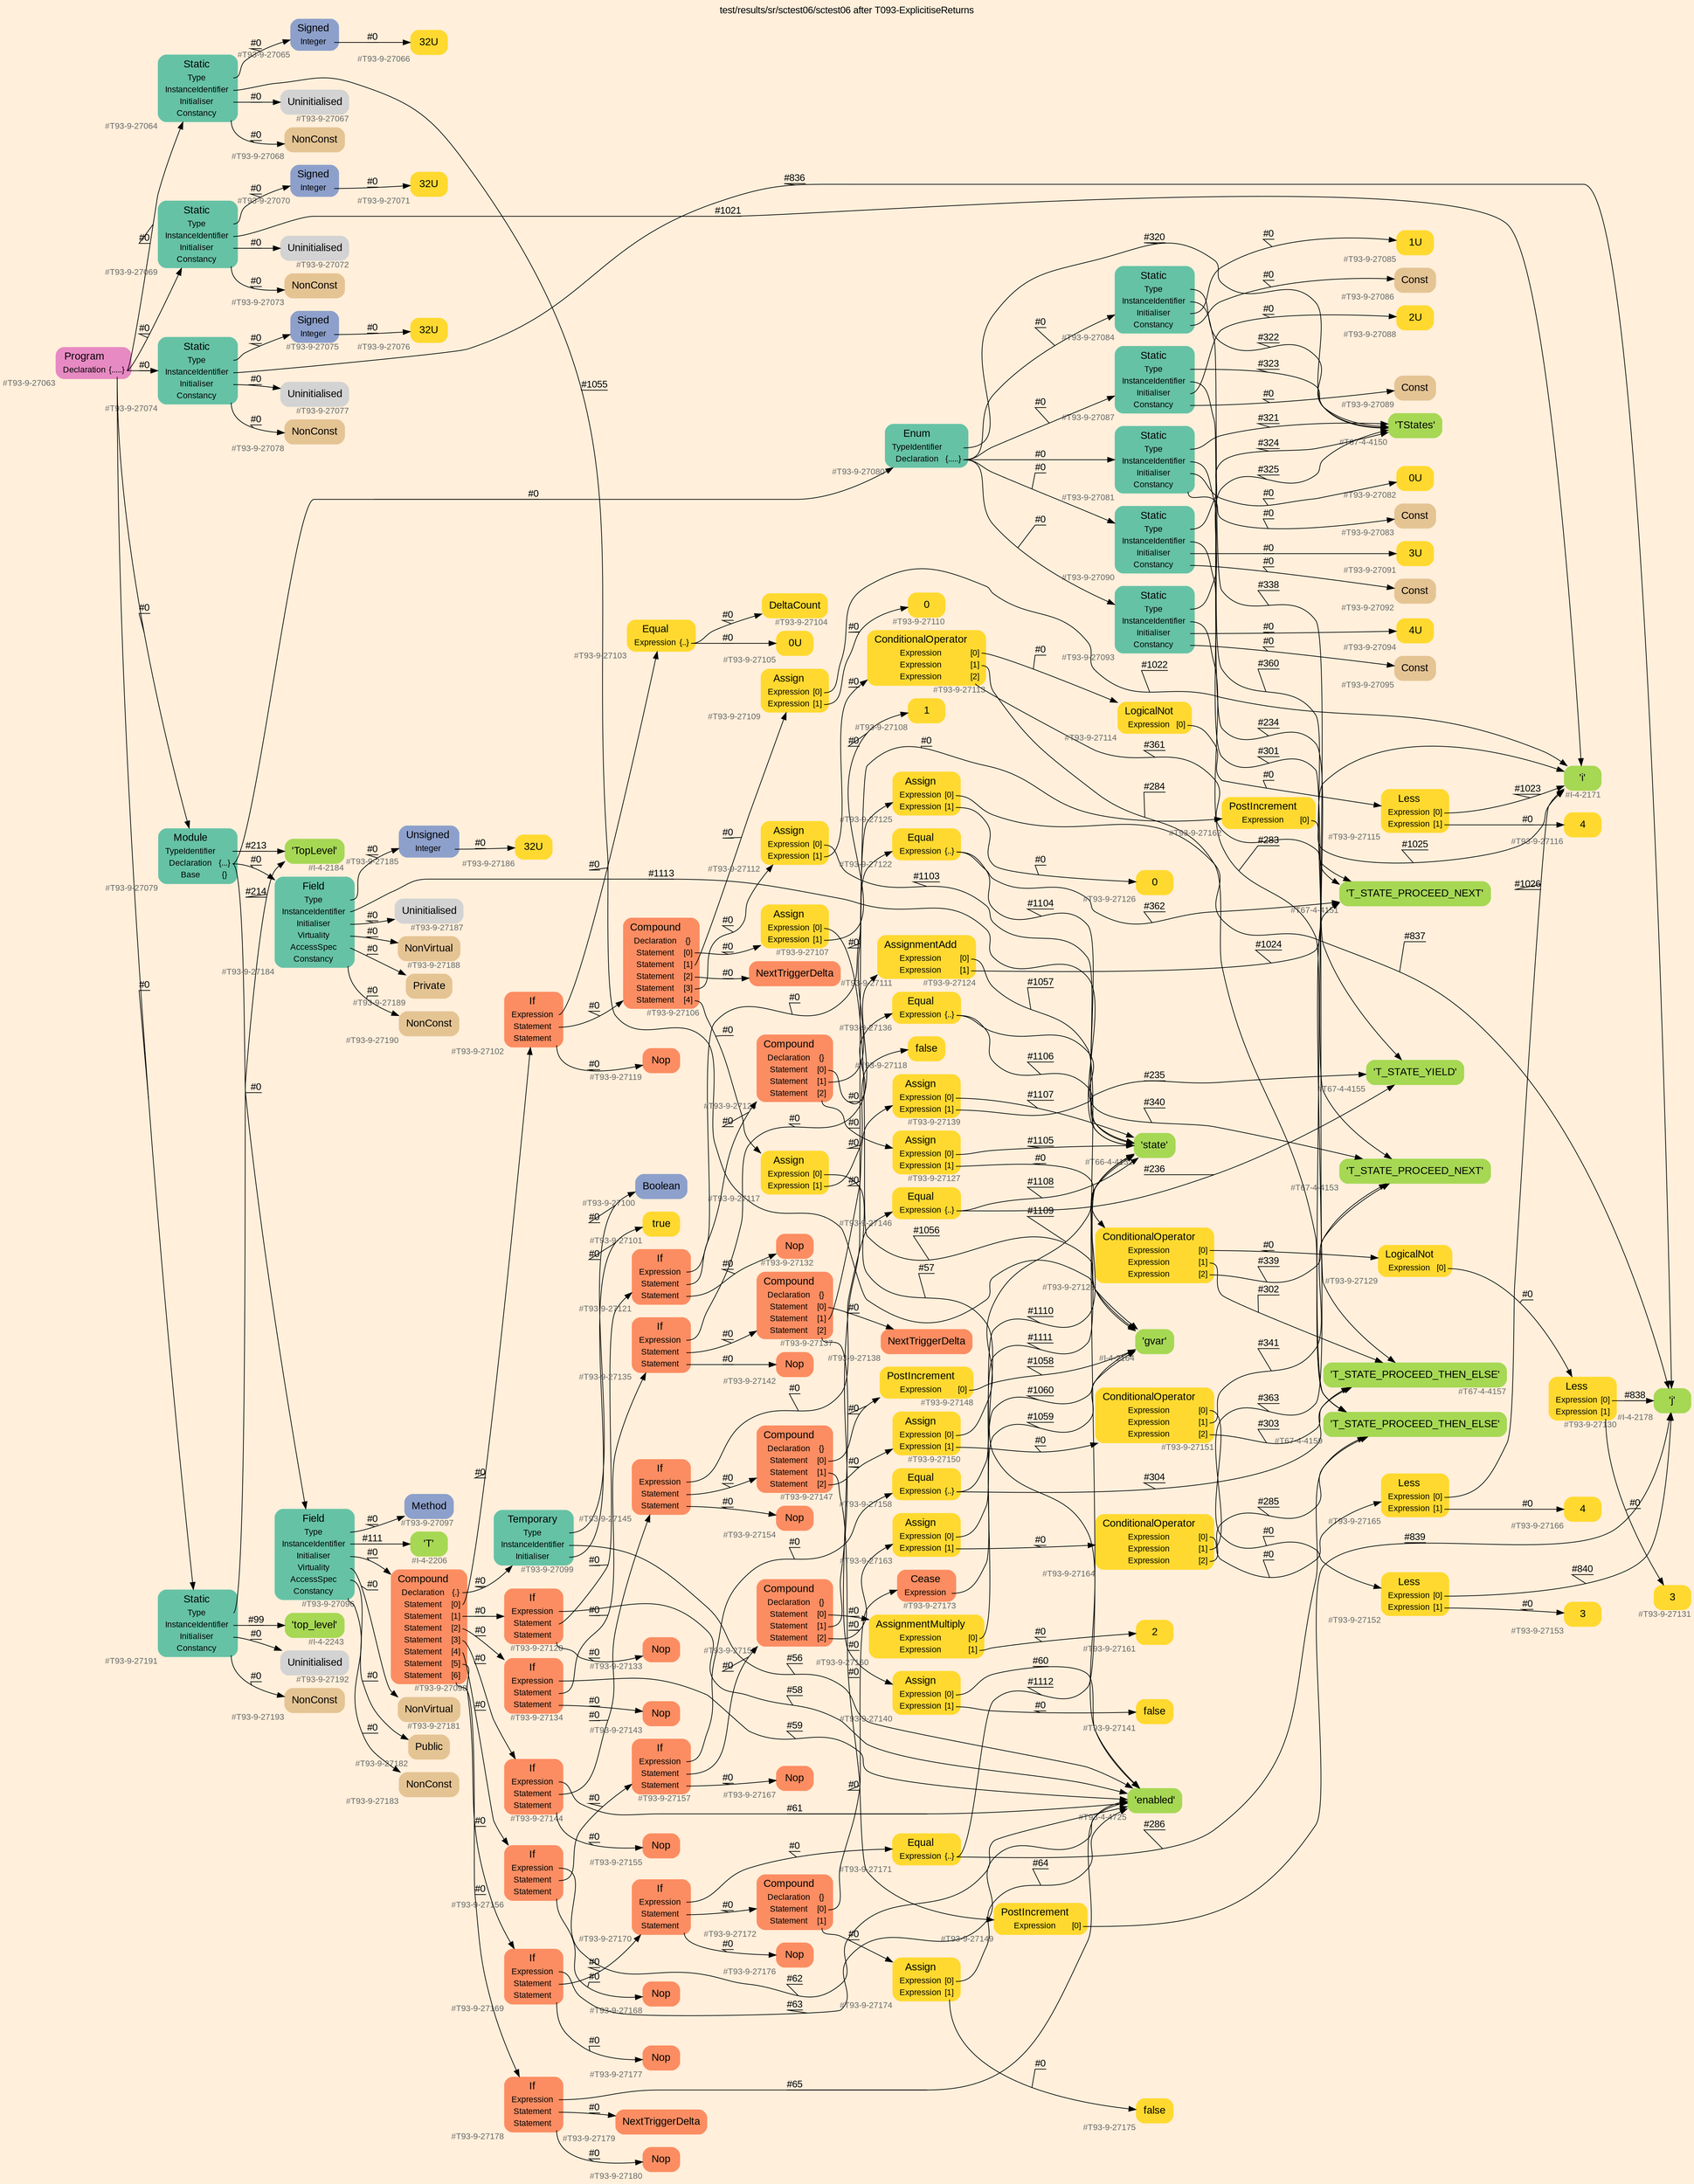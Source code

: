 digraph "test/results/sr/sctest06/sctest06 after T093-ExplicitiseReturns" {
label = "test/results/sr/sctest06/sctest06 after T093-ExplicitiseReturns"
labelloc = t
graph [
    rankdir = "LR"
    ranksep = 0.3
    bgcolor = antiquewhite1
    color = black
    fontcolor = black
    fontname = "Arial"
];
node [
    fontname = "Arial"
];
edge [
    fontname = "Arial"
];

// -------------------- node figure --------------------
// -------- block #T93-9-27063 ----------
"#T93-9-27063" [
    fillcolor = "/set28/4"
    xlabel = "#T93-9-27063"
    fontsize = "12"
    fontcolor = grey40
    shape = "plaintext"
    label = <<TABLE BORDER="0" CELLBORDER="0" CELLSPACING="0">
     <TR><TD><FONT COLOR="black" POINT-SIZE="15">Program</FONT></TD></TR>
     <TR><TD><FONT COLOR="black" POINT-SIZE="12">Declaration</FONT></TD><TD PORT="port0"><FONT COLOR="black" POINT-SIZE="12">{.....}</FONT></TD></TR>
    </TABLE>>
    style = "rounded,filled"
];

// -------- block #T93-9-27064 ----------
"#T93-9-27064" [
    fillcolor = "/set28/1"
    xlabel = "#T93-9-27064"
    fontsize = "12"
    fontcolor = grey40
    shape = "plaintext"
    label = <<TABLE BORDER="0" CELLBORDER="0" CELLSPACING="0">
     <TR><TD><FONT COLOR="black" POINT-SIZE="15">Static</FONT></TD></TR>
     <TR><TD><FONT COLOR="black" POINT-SIZE="12">Type</FONT></TD><TD PORT="port0"></TD></TR>
     <TR><TD><FONT COLOR="black" POINT-SIZE="12">InstanceIdentifier</FONT></TD><TD PORT="port1"></TD></TR>
     <TR><TD><FONT COLOR="black" POINT-SIZE="12">Initialiser</FONT></TD><TD PORT="port2"></TD></TR>
     <TR><TD><FONT COLOR="black" POINT-SIZE="12">Constancy</FONT></TD><TD PORT="port3"></TD></TR>
    </TABLE>>
    style = "rounded,filled"
];

// -------- block #T93-9-27065 ----------
"#T93-9-27065" [
    fillcolor = "/set28/3"
    xlabel = "#T93-9-27065"
    fontsize = "12"
    fontcolor = grey40
    shape = "plaintext"
    label = <<TABLE BORDER="0" CELLBORDER="0" CELLSPACING="0">
     <TR><TD><FONT COLOR="black" POINT-SIZE="15">Signed</FONT></TD></TR>
     <TR><TD><FONT COLOR="black" POINT-SIZE="12">Integer</FONT></TD><TD PORT="port0"></TD></TR>
    </TABLE>>
    style = "rounded,filled"
];

// -------- block #T93-9-27066 ----------
"#T93-9-27066" [
    fillcolor = "/set28/6"
    xlabel = "#T93-9-27066"
    fontsize = "12"
    fontcolor = grey40
    shape = "plaintext"
    label = <<TABLE BORDER="0" CELLBORDER="0" CELLSPACING="0">
     <TR><TD><FONT COLOR="black" POINT-SIZE="15">32U</FONT></TD></TR>
    </TABLE>>
    style = "rounded,filled"
];

// -------- block #I-4-2164 ----------
"#I-4-2164" [
    fillcolor = "/set28/5"
    xlabel = "#I-4-2164"
    fontsize = "12"
    fontcolor = grey40
    shape = "plaintext"
    label = <<TABLE BORDER="0" CELLBORDER="0" CELLSPACING="0">
     <TR><TD><FONT COLOR="black" POINT-SIZE="15">'gvar'</FONT></TD></TR>
    </TABLE>>
    style = "rounded,filled"
];

// -------- block #T93-9-27067 ----------
"#T93-9-27067" [
    xlabel = "#T93-9-27067"
    fontsize = "12"
    fontcolor = grey40
    shape = "plaintext"
    label = <<TABLE BORDER="0" CELLBORDER="0" CELLSPACING="0">
     <TR><TD><FONT COLOR="black" POINT-SIZE="15">Uninitialised</FONT></TD></TR>
    </TABLE>>
    style = "rounded,filled"
];

// -------- block #T93-9-27068 ----------
"#T93-9-27068" [
    fillcolor = "/set28/7"
    xlabel = "#T93-9-27068"
    fontsize = "12"
    fontcolor = grey40
    shape = "plaintext"
    label = <<TABLE BORDER="0" CELLBORDER="0" CELLSPACING="0">
     <TR><TD><FONT COLOR="black" POINT-SIZE="15">NonConst</FONT></TD></TR>
    </TABLE>>
    style = "rounded,filled"
];

// -------- block #T93-9-27069 ----------
"#T93-9-27069" [
    fillcolor = "/set28/1"
    xlabel = "#T93-9-27069"
    fontsize = "12"
    fontcolor = grey40
    shape = "plaintext"
    label = <<TABLE BORDER="0" CELLBORDER="0" CELLSPACING="0">
     <TR><TD><FONT COLOR="black" POINT-SIZE="15">Static</FONT></TD></TR>
     <TR><TD><FONT COLOR="black" POINT-SIZE="12">Type</FONT></TD><TD PORT="port0"></TD></TR>
     <TR><TD><FONT COLOR="black" POINT-SIZE="12">InstanceIdentifier</FONT></TD><TD PORT="port1"></TD></TR>
     <TR><TD><FONT COLOR="black" POINT-SIZE="12">Initialiser</FONT></TD><TD PORT="port2"></TD></TR>
     <TR><TD><FONT COLOR="black" POINT-SIZE="12">Constancy</FONT></TD><TD PORT="port3"></TD></TR>
    </TABLE>>
    style = "rounded,filled"
];

// -------- block #T93-9-27070 ----------
"#T93-9-27070" [
    fillcolor = "/set28/3"
    xlabel = "#T93-9-27070"
    fontsize = "12"
    fontcolor = grey40
    shape = "plaintext"
    label = <<TABLE BORDER="0" CELLBORDER="0" CELLSPACING="0">
     <TR><TD><FONT COLOR="black" POINT-SIZE="15">Signed</FONT></TD></TR>
     <TR><TD><FONT COLOR="black" POINT-SIZE="12">Integer</FONT></TD><TD PORT="port0"></TD></TR>
    </TABLE>>
    style = "rounded,filled"
];

// -------- block #T93-9-27071 ----------
"#T93-9-27071" [
    fillcolor = "/set28/6"
    xlabel = "#T93-9-27071"
    fontsize = "12"
    fontcolor = grey40
    shape = "plaintext"
    label = <<TABLE BORDER="0" CELLBORDER="0" CELLSPACING="0">
     <TR><TD><FONT COLOR="black" POINT-SIZE="15">32U</FONT></TD></TR>
    </TABLE>>
    style = "rounded,filled"
];

// -------- block #I-4-2171 ----------
"#I-4-2171" [
    fillcolor = "/set28/5"
    xlabel = "#I-4-2171"
    fontsize = "12"
    fontcolor = grey40
    shape = "plaintext"
    label = <<TABLE BORDER="0" CELLBORDER="0" CELLSPACING="0">
     <TR><TD><FONT COLOR="black" POINT-SIZE="15">'i'</FONT></TD></TR>
    </TABLE>>
    style = "rounded,filled"
];

// -------- block #T93-9-27072 ----------
"#T93-9-27072" [
    xlabel = "#T93-9-27072"
    fontsize = "12"
    fontcolor = grey40
    shape = "plaintext"
    label = <<TABLE BORDER="0" CELLBORDER="0" CELLSPACING="0">
     <TR><TD><FONT COLOR="black" POINT-SIZE="15">Uninitialised</FONT></TD></TR>
    </TABLE>>
    style = "rounded,filled"
];

// -------- block #T93-9-27073 ----------
"#T93-9-27073" [
    fillcolor = "/set28/7"
    xlabel = "#T93-9-27073"
    fontsize = "12"
    fontcolor = grey40
    shape = "plaintext"
    label = <<TABLE BORDER="0" CELLBORDER="0" CELLSPACING="0">
     <TR><TD><FONT COLOR="black" POINT-SIZE="15">NonConst</FONT></TD></TR>
    </TABLE>>
    style = "rounded,filled"
];

// -------- block #T93-9-27074 ----------
"#T93-9-27074" [
    fillcolor = "/set28/1"
    xlabel = "#T93-9-27074"
    fontsize = "12"
    fontcolor = grey40
    shape = "plaintext"
    label = <<TABLE BORDER="0" CELLBORDER="0" CELLSPACING="0">
     <TR><TD><FONT COLOR="black" POINT-SIZE="15">Static</FONT></TD></TR>
     <TR><TD><FONT COLOR="black" POINT-SIZE="12">Type</FONT></TD><TD PORT="port0"></TD></TR>
     <TR><TD><FONT COLOR="black" POINT-SIZE="12">InstanceIdentifier</FONT></TD><TD PORT="port1"></TD></TR>
     <TR><TD><FONT COLOR="black" POINT-SIZE="12">Initialiser</FONT></TD><TD PORT="port2"></TD></TR>
     <TR><TD><FONT COLOR="black" POINT-SIZE="12">Constancy</FONT></TD><TD PORT="port3"></TD></TR>
    </TABLE>>
    style = "rounded,filled"
];

// -------- block #T93-9-27075 ----------
"#T93-9-27075" [
    fillcolor = "/set28/3"
    xlabel = "#T93-9-27075"
    fontsize = "12"
    fontcolor = grey40
    shape = "plaintext"
    label = <<TABLE BORDER="0" CELLBORDER="0" CELLSPACING="0">
     <TR><TD><FONT COLOR="black" POINT-SIZE="15">Signed</FONT></TD></TR>
     <TR><TD><FONT COLOR="black" POINT-SIZE="12">Integer</FONT></TD><TD PORT="port0"></TD></TR>
    </TABLE>>
    style = "rounded,filled"
];

// -------- block #T93-9-27076 ----------
"#T93-9-27076" [
    fillcolor = "/set28/6"
    xlabel = "#T93-9-27076"
    fontsize = "12"
    fontcolor = grey40
    shape = "plaintext"
    label = <<TABLE BORDER="0" CELLBORDER="0" CELLSPACING="0">
     <TR><TD><FONT COLOR="black" POINT-SIZE="15">32U</FONT></TD></TR>
    </TABLE>>
    style = "rounded,filled"
];

// -------- block #I-4-2178 ----------
"#I-4-2178" [
    fillcolor = "/set28/5"
    xlabel = "#I-4-2178"
    fontsize = "12"
    fontcolor = grey40
    shape = "plaintext"
    label = <<TABLE BORDER="0" CELLBORDER="0" CELLSPACING="0">
     <TR><TD><FONT COLOR="black" POINT-SIZE="15">'j'</FONT></TD></TR>
    </TABLE>>
    style = "rounded,filled"
];

// -------- block #T93-9-27077 ----------
"#T93-9-27077" [
    xlabel = "#T93-9-27077"
    fontsize = "12"
    fontcolor = grey40
    shape = "plaintext"
    label = <<TABLE BORDER="0" CELLBORDER="0" CELLSPACING="0">
     <TR><TD><FONT COLOR="black" POINT-SIZE="15">Uninitialised</FONT></TD></TR>
    </TABLE>>
    style = "rounded,filled"
];

// -------- block #T93-9-27078 ----------
"#T93-9-27078" [
    fillcolor = "/set28/7"
    xlabel = "#T93-9-27078"
    fontsize = "12"
    fontcolor = grey40
    shape = "plaintext"
    label = <<TABLE BORDER="0" CELLBORDER="0" CELLSPACING="0">
     <TR><TD><FONT COLOR="black" POINT-SIZE="15">NonConst</FONT></TD></TR>
    </TABLE>>
    style = "rounded,filled"
];

// -------- block #T93-9-27079 ----------
"#T93-9-27079" [
    fillcolor = "/set28/1"
    xlabel = "#T93-9-27079"
    fontsize = "12"
    fontcolor = grey40
    shape = "plaintext"
    label = <<TABLE BORDER="0" CELLBORDER="0" CELLSPACING="0">
     <TR><TD><FONT COLOR="black" POINT-SIZE="15">Module</FONT></TD></TR>
     <TR><TD><FONT COLOR="black" POINT-SIZE="12">TypeIdentifier</FONT></TD><TD PORT="port0"></TD></TR>
     <TR><TD><FONT COLOR="black" POINT-SIZE="12">Declaration</FONT></TD><TD PORT="port1"><FONT COLOR="black" POINT-SIZE="12">{...}</FONT></TD></TR>
     <TR><TD><FONT COLOR="black" POINT-SIZE="12">Base</FONT></TD><TD PORT="port2"><FONT COLOR="black" POINT-SIZE="12">{}</FONT></TD></TR>
    </TABLE>>
    style = "rounded,filled"
];

// -------- block #I-4-2184 ----------
"#I-4-2184" [
    fillcolor = "/set28/5"
    xlabel = "#I-4-2184"
    fontsize = "12"
    fontcolor = grey40
    shape = "plaintext"
    label = <<TABLE BORDER="0" CELLBORDER="0" CELLSPACING="0">
     <TR><TD><FONT COLOR="black" POINT-SIZE="15">'TopLevel'</FONT></TD></TR>
    </TABLE>>
    style = "rounded,filled"
];

// -------- block #T93-9-27080 ----------
"#T93-9-27080" [
    fillcolor = "/set28/1"
    xlabel = "#T93-9-27080"
    fontsize = "12"
    fontcolor = grey40
    shape = "plaintext"
    label = <<TABLE BORDER="0" CELLBORDER="0" CELLSPACING="0">
     <TR><TD><FONT COLOR="black" POINT-SIZE="15">Enum</FONT></TD></TR>
     <TR><TD><FONT COLOR="black" POINT-SIZE="12">TypeIdentifier</FONT></TD><TD PORT="port0"></TD></TR>
     <TR><TD><FONT COLOR="black" POINT-SIZE="12">Declaration</FONT></TD><TD PORT="port1"><FONT COLOR="black" POINT-SIZE="12">{.....}</FONT></TD></TR>
    </TABLE>>
    style = "rounded,filled"
];

// -------- block #T67-4-4150 ----------
"#T67-4-4150" [
    fillcolor = "/set28/5"
    xlabel = "#T67-4-4150"
    fontsize = "12"
    fontcolor = grey40
    shape = "plaintext"
    label = <<TABLE BORDER="0" CELLBORDER="0" CELLSPACING="0">
     <TR><TD><FONT COLOR="black" POINT-SIZE="15">'TStates'</FONT></TD></TR>
    </TABLE>>
    style = "rounded,filled"
];

// -------- block #T93-9-27081 ----------
"#T93-9-27081" [
    fillcolor = "/set28/1"
    xlabel = "#T93-9-27081"
    fontsize = "12"
    fontcolor = grey40
    shape = "plaintext"
    label = <<TABLE BORDER="0" CELLBORDER="0" CELLSPACING="0">
     <TR><TD><FONT COLOR="black" POINT-SIZE="15">Static</FONT></TD></TR>
     <TR><TD><FONT COLOR="black" POINT-SIZE="12">Type</FONT></TD><TD PORT="port0"></TD></TR>
     <TR><TD><FONT COLOR="black" POINT-SIZE="12">InstanceIdentifier</FONT></TD><TD PORT="port1"></TD></TR>
     <TR><TD><FONT COLOR="black" POINT-SIZE="12">Initialiser</FONT></TD><TD PORT="port2"></TD></TR>
     <TR><TD><FONT COLOR="black" POINT-SIZE="12">Constancy</FONT></TD><TD PORT="port3"></TD></TR>
    </TABLE>>
    style = "rounded,filled"
];

// -------- block #T67-4-4151 ----------
"#T67-4-4151" [
    fillcolor = "/set28/5"
    xlabel = "#T67-4-4151"
    fontsize = "12"
    fontcolor = grey40
    shape = "plaintext"
    label = <<TABLE BORDER="0" CELLBORDER="0" CELLSPACING="0">
     <TR><TD><FONT COLOR="black" POINT-SIZE="15">'T_STATE_PROCEED_NEXT'</FONT></TD></TR>
    </TABLE>>
    style = "rounded,filled"
];

// -------- block #T93-9-27082 ----------
"#T93-9-27082" [
    fillcolor = "/set28/6"
    xlabel = "#T93-9-27082"
    fontsize = "12"
    fontcolor = grey40
    shape = "plaintext"
    label = <<TABLE BORDER="0" CELLBORDER="0" CELLSPACING="0">
     <TR><TD><FONT COLOR="black" POINT-SIZE="15">0U</FONT></TD></TR>
    </TABLE>>
    style = "rounded,filled"
];

// -------- block #T93-9-27083 ----------
"#T93-9-27083" [
    fillcolor = "/set28/7"
    xlabel = "#T93-9-27083"
    fontsize = "12"
    fontcolor = grey40
    shape = "plaintext"
    label = <<TABLE BORDER="0" CELLBORDER="0" CELLSPACING="0">
     <TR><TD><FONT COLOR="black" POINT-SIZE="15">Const</FONT></TD></TR>
    </TABLE>>
    style = "rounded,filled"
];

// -------- block #T93-9-27084 ----------
"#T93-9-27084" [
    fillcolor = "/set28/1"
    xlabel = "#T93-9-27084"
    fontsize = "12"
    fontcolor = grey40
    shape = "plaintext"
    label = <<TABLE BORDER="0" CELLBORDER="0" CELLSPACING="0">
     <TR><TD><FONT COLOR="black" POINT-SIZE="15">Static</FONT></TD></TR>
     <TR><TD><FONT COLOR="black" POINT-SIZE="12">Type</FONT></TD><TD PORT="port0"></TD></TR>
     <TR><TD><FONT COLOR="black" POINT-SIZE="12">InstanceIdentifier</FONT></TD><TD PORT="port1"></TD></TR>
     <TR><TD><FONT COLOR="black" POINT-SIZE="12">Initialiser</FONT></TD><TD PORT="port2"></TD></TR>
     <TR><TD><FONT COLOR="black" POINT-SIZE="12">Constancy</FONT></TD><TD PORT="port3"></TD></TR>
    </TABLE>>
    style = "rounded,filled"
];

// -------- block #T67-4-4153 ----------
"#T67-4-4153" [
    fillcolor = "/set28/5"
    xlabel = "#T67-4-4153"
    fontsize = "12"
    fontcolor = grey40
    shape = "plaintext"
    label = <<TABLE BORDER="0" CELLBORDER="0" CELLSPACING="0">
     <TR><TD><FONT COLOR="black" POINT-SIZE="15">'T_STATE_PROCEED_NEXT'</FONT></TD></TR>
    </TABLE>>
    style = "rounded,filled"
];

// -------- block #T93-9-27085 ----------
"#T93-9-27085" [
    fillcolor = "/set28/6"
    xlabel = "#T93-9-27085"
    fontsize = "12"
    fontcolor = grey40
    shape = "plaintext"
    label = <<TABLE BORDER="0" CELLBORDER="0" CELLSPACING="0">
     <TR><TD><FONT COLOR="black" POINT-SIZE="15">1U</FONT></TD></TR>
    </TABLE>>
    style = "rounded,filled"
];

// -------- block #T93-9-27086 ----------
"#T93-9-27086" [
    fillcolor = "/set28/7"
    xlabel = "#T93-9-27086"
    fontsize = "12"
    fontcolor = grey40
    shape = "plaintext"
    label = <<TABLE BORDER="0" CELLBORDER="0" CELLSPACING="0">
     <TR><TD><FONT COLOR="black" POINT-SIZE="15">Const</FONT></TD></TR>
    </TABLE>>
    style = "rounded,filled"
];

// -------- block #T93-9-27087 ----------
"#T93-9-27087" [
    fillcolor = "/set28/1"
    xlabel = "#T93-9-27087"
    fontsize = "12"
    fontcolor = grey40
    shape = "plaintext"
    label = <<TABLE BORDER="0" CELLBORDER="0" CELLSPACING="0">
     <TR><TD><FONT COLOR="black" POINT-SIZE="15">Static</FONT></TD></TR>
     <TR><TD><FONT COLOR="black" POINT-SIZE="12">Type</FONT></TD><TD PORT="port0"></TD></TR>
     <TR><TD><FONT COLOR="black" POINT-SIZE="12">InstanceIdentifier</FONT></TD><TD PORT="port1"></TD></TR>
     <TR><TD><FONT COLOR="black" POINT-SIZE="12">Initialiser</FONT></TD><TD PORT="port2"></TD></TR>
     <TR><TD><FONT COLOR="black" POINT-SIZE="12">Constancy</FONT></TD><TD PORT="port3"></TD></TR>
    </TABLE>>
    style = "rounded,filled"
];

// -------- block #T67-4-4155 ----------
"#T67-4-4155" [
    fillcolor = "/set28/5"
    xlabel = "#T67-4-4155"
    fontsize = "12"
    fontcolor = grey40
    shape = "plaintext"
    label = <<TABLE BORDER="0" CELLBORDER="0" CELLSPACING="0">
     <TR><TD><FONT COLOR="black" POINT-SIZE="15">'T_STATE_YIELD'</FONT></TD></TR>
    </TABLE>>
    style = "rounded,filled"
];

// -------- block #T93-9-27088 ----------
"#T93-9-27088" [
    fillcolor = "/set28/6"
    xlabel = "#T93-9-27088"
    fontsize = "12"
    fontcolor = grey40
    shape = "plaintext"
    label = <<TABLE BORDER="0" CELLBORDER="0" CELLSPACING="0">
     <TR><TD><FONT COLOR="black" POINT-SIZE="15">2U</FONT></TD></TR>
    </TABLE>>
    style = "rounded,filled"
];

// -------- block #T93-9-27089 ----------
"#T93-9-27089" [
    fillcolor = "/set28/7"
    xlabel = "#T93-9-27089"
    fontsize = "12"
    fontcolor = grey40
    shape = "plaintext"
    label = <<TABLE BORDER="0" CELLBORDER="0" CELLSPACING="0">
     <TR><TD><FONT COLOR="black" POINT-SIZE="15">Const</FONT></TD></TR>
    </TABLE>>
    style = "rounded,filled"
];

// -------- block #T93-9-27090 ----------
"#T93-9-27090" [
    fillcolor = "/set28/1"
    xlabel = "#T93-9-27090"
    fontsize = "12"
    fontcolor = grey40
    shape = "plaintext"
    label = <<TABLE BORDER="0" CELLBORDER="0" CELLSPACING="0">
     <TR><TD><FONT COLOR="black" POINT-SIZE="15">Static</FONT></TD></TR>
     <TR><TD><FONT COLOR="black" POINT-SIZE="12">Type</FONT></TD><TD PORT="port0"></TD></TR>
     <TR><TD><FONT COLOR="black" POINT-SIZE="12">InstanceIdentifier</FONT></TD><TD PORT="port1"></TD></TR>
     <TR><TD><FONT COLOR="black" POINT-SIZE="12">Initialiser</FONT></TD><TD PORT="port2"></TD></TR>
     <TR><TD><FONT COLOR="black" POINT-SIZE="12">Constancy</FONT></TD><TD PORT="port3"></TD></TR>
    </TABLE>>
    style = "rounded,filled"
];

// -------- block #T67-4-4157 ----------
"#T67-4-4157" [
    fillcolor = "/set28/5"
    xlabel = "#T67-4-4157"
    fontsize = "12"
    fontcolor = grey40
    shape = "plaintext"
    label = <<TABLE BORDER="0" CELLBORDER="0" CELLSPACING="0">
     <TR><TD><FONT COLOR="black" POINT-SIZE="15">'T_STATE_PROCEED_THEN_ELSE'</FONT></TD></TR>
    </TABLE>>
    style = "rounded,filled"
];

// -------- block #T93-9-27091 ----------
"#T93-9-27091" [
    fillcolor = "/set28/6"
    xlabel = "#T93-9-27091"
    fontsize = "12"
    fontcolor = grey40
    shape = "plaintext"
    label = <<TABLE BORDER="0" CELLBORDER="0" CELLSPACING="0">
     <TR><TD><FONT COLOR="black" POINT-SIZE="15">3U</FONT></TD></TR>
    </TABLE>>
    style = "rounded,filled"
];

// -------- block #T93-9-27092 ----------
"#T93-9-27092" [
    fillcolor = "/set28/7"
    xlabel = "#T93-9-27092"
    fontsize = "12"
    fontcolor = grey40
    shape = "plaintext"
    label = <<TABLE BORDER="0" CELLBORDER="0" CELLSPACING="0">
     <TR><TD><FONT COLOR="black" POINT-SIZE="15">Const</FONT></TD></TR>
    </TABLE>>
    style = "rounded,filled"
];

// -------- block #T93-9-27093 ----------
"#T93-9-27093" [
    fillcolor = "/set28/1"
    xlabel = "#T93-9-27093"
    fontsize = "12"
    fontcolor = grey40
    shape = "plaintext"
    label = <<TABLE BORDER="0" CELLBORDER="0" CELLSPACING="0">
     <TR><TD><FONT COLOR="black" POINT-SIZE="15">Static</FONT></TD></TR>
     <TR><TD><FONT COLOR="black" POINT-SIZE="12">Type</FONT></TD><TD PORT="port0"></TD></TR>
     <TR><TD><FONT COLOR="black" POINT-SIZE="12">InstanceIdentifier</FONT></TD><TD PORT="port1"></TD></TR>
     <TR><TD><FONT COLOR="black" POINT-SIZE="12">Initialiser</FONT></TD><TD PORT="port2"></TD></TR>
     <TR><TD><FONT COLOR="black" POINT-SIZE="12">Constancy</FONT></TD><TD PORT="port3"></TD></TR>
    </TABLE>>
    style = "rounded,filled"
];

// -------- block #T67-4-4159 ----------
"#T67-4-4159" [
    fillcolor = "/set28/5"
    xlabel = "#T67-4-4159"
    fontsize = "12"
    fontcolor = grey40
    shape = "plaintext"
    label = <<TABLE BORDER="0" CELLBORDER="0" CELLSPACING="0">
     <TR><TD><FONT COLOR="black" POINT-SIZE="15">'T_STATE_PROCEED_THEN_ELSE'</FONT></TD></TR>
    </TABLE>>
    style = "rounded,filled"
];

// -------- block #T93-9-27094 ----------
"#T93-9-27094" [
    fillcolor = "/set28/6"
    xlabel = "#T93-9-27094"
    fontsize = "12"
    fontcolor = grey40
    shape = "plaintext"
    label = <<TABLE BORDER="0" CELLBORDER="0" CELLSPACING="0">
     <TR><TD><FONT COLOR="black" POINT-SIZE="15">4U</FONT></TD></TR>
    </TABLE>>
    style = "rounded,filled"
];

// -------- block #T93-9-27095 ----------
"#T93-9-27095" [
    fillcolor = "/set28/7"
    xlabel = "#T93-9-27095"
    fontsize = "12"
    fontcolor = grey40
    shape = "plaintext"
    label = <<TABLE BORDER="0" CELLBORDER="0" CELLSPACING="0">
     <TR><TD><FONT COLOR="black" POINT-SIZE="15">Const</FONT></TD></TR>
    </TABLE>>
    style = "rounded,filled"
];

// -------- block #T93-9-27096 ----------
"#T93-9-27096" [
    fillcolor = "/set28/1"
    xlabel = "#T93-9-27096"
    fontsize = "12"
    fontcolor = grey40
    shape = "plaintext"
    label = <<TABLE BORDER="0" CELLBORDER="0" CELLSPACING="0">
     <TR><TD><FONT COLOR="black" POINT-SIZE="15">Field</FONT></TD></TR>
     <TR><TD><FONT COLOR="black" POINT-SIZE="12">Type</FONT></TD><TD PORT="port0"></TD></TR>
     <TR><TD><FONT COLOR="black" POINT-SIZE="12">InstanceIdentifier</FONT></TD><TD PORT="port1"></TD></TR>
     <TR><TD><FONT COLOR="black" POINT-SIZE="12">Initialiser</FONT></TD><TD PORT="port2"></TD></TR>
     <TR><TD><FONT COLOR="black" POINT-SIZE="12">Virtuality</FONT></TD><TD PORT="port3"></TD></TR>
     <TR><TD><FONT COLOR="black" POINT-SIZE="12">AccessSpec</FONT></TD><TD PORT="port4"></TD></TR>
     <TR><TD><FONT COLOR="black" POINT-SIZE="12">Constancy</FONT></TD><TD PORT="port5"></TD></TR>
    </TABLE>>
    style = "rounded,filled"
];

// -------- block #T93-9-27097 ----------
"#T93-9-27097" [
    fillcolor = "/set28/3"
    xlabel = "#T93-9-27097"
    fontsize = "12"
    fontcolor = grey40
    shape = "plaintext"
    label = <<TABLE BORDER="0" CELLBORDER="0" CELLSPACING="0">
     <TR><TD><FONT COLOR="black" POINT-SIZE="15">Method</FONT></TD></TR>
    </TABLE>>
    style = "rounded,filled"
];

// -------- block #I-4-2206 ----------
"#I-4-2206" [
    fillcolor = "/set28/5"
    xlabel = "#I-4-2206"
    fontsize = "12"
    fontcolor = grey40
    shape = "plaintext"
    label = <<TABLE BORDER="0" CELLBORDER="0" CELLSPACING="0">
     <TR><TD><FONT COLOR="black" POINT-SIZE="15">'T'</FONT></TD></TR>
    </TABLE>>
    style = "rounded,filled"
];

// -------- block #T93-9-27098 ----------
"#T93-9-27098" [
    fillcolor = "/set28/2"
    xlabel = "#T93-9-27098"
    fontsize = "12"
    fontcolor = grey40
    shape = "plaintext"
    label = <<TABLE BORDER="0" CELLBORDER="0" CELLSPACING="0">
     <TR><TD><FONT COLOR="black" POINT-SIZE="15">Compound</FONT></TD></TR>
     <TR><TD><FONT COLOR="black" POINT-SIZE="12">Declaration</FONT></TD><TD PORT="port0"><FONT COLOR="black" POINT-SIZE="12">{.}</FONT></TD></TR>
     <TR><TD><FONT COLOR="black" POINT-SIZE="12">Statement</FONT></TD><TD PORT="port1"><FONT COLOR="black" POINT-SIZE="12">[0]</FONT></TD></TR>
     <TR><TD><FONT COLOR="black" POINT-SIZE="12">Statement</FONT></TD><TD PORT="port2"><FONT COLOR="black" POINT-SIZE="12">[1]</FONT></TD></TR>
     <TR><TD><FONT COLOR="black" POINT-SIZE="12">Statement</FONT></TD><TD PORT="port3"><FONT COLOR="black" POINT-SIZE="12">[2]</FONT></TD></TR>
     <TR><TD><FONT COLOR="black" POINT-SIZE="12">Statement</FONT></TD><TD PORT="port4"><FONT COLOR="black" POINT-SIZE="12">[3]</FONT></TD></TR>
     <TR><TD><FONT COLOR="black" POINT-SIZE="12">Statement</FONT></TD><TD PORT="port5"><FONT COLOR="black" POINT-SIZE="12">[4]</FONT></TD></TR>
     <TR><TD><FONT COLOR="black" POINT-SIZE="12">Statement</FONT></TD><TD PORT="port6"><FONT COLOR="black" POINT-SIZE="12">[5]</FONT></TD></TR>
     <TR><TD><FONT COLOR="black" POINT-SIZE="12">Statement</FONT></TD><TD PORT="port7"><FONT COLOR="black" POINT-SIZE="12">[6]</FONT></TD></TR>
    </TABLE>>
    style = "rounded,filled"
];

// -------- block #T93-9-27099 ----------
"#T93-9-27099" [
    fillcolor = "/set28/1"
    xlabel = "#T93-9-27099"
    fontsize = "12"
    fontcolor = grey40
    shape = "plaintext"
    label = <<TABLE BORDER="0" CELLBORDER="0" CELLSPACING="0">
     <TR><TD><FONT COLOR="black" POINT-SIZE="15">Temporary</FONT></TD></TR>
     <TR><TD><FONT COLOR="black" POINT-SIZE="12">Type</FONT></TD><TD PORT="port0"></TD></TR>
     <TR><TD><FONT COLOR="black" POINT-SIZE="12">InstanceIdentifier</FONT></TD><TD PORT="port1"></TD></TR>
     <TR><TD><FONT COLOR="black" POINT-SIZE="12">Initialiser</FONT></TD><TD PORT="port2"></TD></TR>
    </TABLE>>
    style = "rounded,filled"
];

// -------- block #T93-9-27100 ----------
"#T93-9-27100" [
    fillcolor = "/set28/3"
    xlabel = "#T93-9-27100"
    fontsize = "12"
    fontcolor = grey40
    shape = "plaintext"
    label = <<TABLE BORDER="0" CELLBORDER="0" CELLSPACING="0">
     <TR><TD><FONT COLOR="black" POINT-SIZE="15">Boolean</FONT></TD></TR>
    </TABLE>>
    style = "rounded,filled"
];

// -------- block #T93-4-4725 ----------
"#T93-4-4725" [
    fillcolor = "/set28/5"
    xlabel = "#T93-4-4725"
    fontsize = "12"
    fontcolor = grey40
    shape = "plaintext"
    label = <<TABLE BORDER="0" CELLBORDER="0" CELLSPACING="0">
     <TR><TD><FONT COLOR="black" POINT-SIZE="15">'enabled'</FONT></TD></TR>
    </TABLE>>
    style = "rounded,filled"
];

// -------- block #T93-9-27101 ----------
"#T93-9-27101" [
    fillcolor = "/set28/6"
    xlabel = "#T93-9-27101"
    fontsize = "12"
    fontcolor = grey40
    shape = "plaintext"
    label = <<TABLE BORDER="0" CELLBORDER="0" CELLSPACING="0">
     <TR><TD><FONT COLOR="black" POINT-SIZE="15">true</FONT></TD></TR>
    </TABLE>>
    style = "rounded,filled"
];

// -------- block #T93-9-27102 ----------
"#T93-9-27102" [
    fillcolor = "/set28/2"
    xlabel = "#T93-9-27102"
    fontsize = "12"
    fontcolor = grey40
    shape = "plaintext"
    label = <<TABLE BORDER="0" CELLBORDER="0" CELLSPACING="0">
     <TR><TD><FONT COLOR="black" POINT-SIZE="15">If</FONT></TD></TR>
     <TR><TD><FONT COLOR="black" POINT-SIZE="12">Expression</FONT></TD><TD PORT="port0"></TD></TR>
     <TR><TD><FONT COLOR="black" POINT-SIZE="12">Statement</FONT></TD><TD PORT="port1"></TD></TR>
     <TR><TD><FONT COLOR="black" POINT-SIZE="12">Statement</FONT></TD><TD PORT="port2"></TD></TR>
    </TABLE>>
    style = "rounded,filled"
];

// -------- block #T93-9-27103 ----------
"#T93-9-27103" [
    fillcolor = "/set28/6"
    xlabel = "#T93-9-27103"
    fontsize = "12"
    fontcolor = grey40
    shape = "plaintext"
    label = <<TABLE BORDER="0" CELLBORDER="0" CELLSPACING="0">
     <TR><TD><FONT COLOR="black" POINT-SIZE="15">Equal</FONT></TD></TR>
     <TR><TD><FONT COLOR="black" POINT-SIZE="12">Expression</FONT></TD><TD PORT="port0"><FONT COLOR="black" POINT-SIZE="12">{..}</FONT></TD></TR>
    </TABLE>>
    style = "rounded,filled"
];

// -------- block #T93-9-27104 ----------
"#T93-9-27104" [
    fillcolor = "/set28/6"
    xlabel = "#T93-9-27104"
    fontsize = "12"
    fontcolor = grey40
    shape = "plaintext"
    label = <<TABLE BORDER="0" CELLBORDER="0" CELLSPACING="0">
     <TR><TD><FONT COLOR="black" POINT-SIZE="15">DeltaCount</FONT></TD></TR>
    </TABLE>>
    style = "rounded,filled"
];

// -------- block #T93-9-27105 ----------
"#T93-9-27105" [
    fillcolor = "/set28/6"
    xlabel = "#T93-9-27105"
    fontsize = "12"
    fontcolor = grey40
    shape = "plaintext"
    label = <<TABLE BORDER="0" CELLBORDER="0" CELLSPACING="0">
     <TR><TD><FONT COLOR="black" POINT-SIZE="15">0U</FONT></TD></TR>
    </TABLE>>
    style = "rounded,filled"
];

// -------- block #T93-9-27106 ----------
"#T93-9-27106" [
    fillcolor = "/set28/2"
    xlabel = "#T93-9-27106"
    fontsize = "12"
    fontcolor = grey40
    shape = "plaintext"
    label = <<TABLE BORDER="0" CELLBORDER="0" CELLSPACING="0">
     <TR><TD><FONT COLOR="black" POINT-SIZE="15">Compound</FONT></TD></TR>
     <TR><TD><FONT COLOR="black" POINT-SIZE="12">Declaration</FONT></TD><TD PORT="port0"><FONT COLOR="black" POINT-SIZE="12">{}</FONT></TD></TR>
     <TR><TD><FONT COLOR="black" POINT-SIZE="12">Statement</FONT></TD><TD PORT="port1"><FONT COLOR="black" POINT-SIZE="12">[0]</FONT></TD></TR>
     <TR><TD><FONT COLOR="black" POINT-SIZE="12">Statement</FONT></TD><TD PORT="port2"><FONT COLOR="black" POINT-SIZE="12">[1]</FONT></TD></TR>
     <TR><TD><FONT COLOR="black" POINT-SIZE="12">Statement</FONT></TD><TD PORT="port3"><FONT COLOR="black" POINT-SIZE="12">[2]</FONT></TD></TR>
     <TR><TD><FONT COLOR="black" POINT-SIZE="12">Statement</FONT></TD><TD PORT="port4"><FONT COLOR="black" POINT-SIZE="12">[3]</FONT></TD></TR>
     <TR><TD><FONT COLOR="black" POINT-SIZE="12">Statement</FONT></TD><TD PORT="port5"><FONT COLOR="black" POINT-SIZE="12">[4]</FONT></TD></TR>
    </TABLE>>
    style = "rounded,filled"
];

// -------- block #T93-9-27107 ----------
"#T93-9-27107" [
    fillcolor = "/set28/6"
    xlabel = "#T93-9-27107"
    fontsize = "12"
    fontcolor = grey40
    shape = "plaintext"
    label = <<TABLE BORDER="0" CELLBORDER="0" CELLSPACING="0">
     <TR><TD><FONT COLOR="black" POINT-SIZE="15">Assign</FONT></TD></TR>
     <TR><TD><FONT COLOR="black" POINT-SIZE="12">Expression</FONT></TD><TD PORT="port0"><FONT COLOR="black" POINT-SIZE="12">[0]</FONT></TD></TR>
     <TR><TD><FONT COLOR="black" POINT-SIZE="12">Expression</FONT></TD><TD PORT="port1"><FONT COLOR="black" POINT-SIZE="12">[1]</FONT></TD></TR>
    </TABLE>>
    style = "rounded,filled"
];

// -------- block #T93-9-27108 ----------
"#T93-9-27108" [
    fillcolor = "/set28/6"
    xlabel = "#T93-9-27108"
    fontsize = "12"
    fontcolor = grey40
    shape = "plaintext"
    label = <<TABLE BORDER="0" CELLBORDER="0" CELLSPACING="0">
     <TR><TD><FONT COLOR="black" POINT-SIZE="15">1</FONT></TD></TR>
    </TABLE>>
    style = "rounded,filled"
];

// -------- block #T93-9-27109 ----------
"#T93-9-27109" [
    fillcolor = "/set28/6"
    xlabel = "#T93-9-27109"
    fontsize = "12"
    fontcolor = grey40
    shape = "plaintext"
    label = <<TABLE BORDER="0" CELLBORDER="0" CELLSPACING="0">
     <TR><TD><FONT COLOR="black" POINT-SIZE="15">Assign</FONT></TD></TR>
     <TR><TD><FONT COLOR="black" POINT-SIZE="12">Expression</FONT></TD><TD PORT="port0"><FONT COLOR="black" POINT-SIZE="12">[0]</FONT></TD></TR>
     <TR><TD><FONT COLOR="black" POINT-SIZE="12">Expression</FONT></TD><TD PORT="port1"><FONT COLOR="black" POINT-SIZE="12">[1]</FONT></TD></TR>
    </TABLE>>
    style = "rounded,filled"
];

// -------- block #T93-9-27110 ----------
"#T93-9-27110" [
    fillcolor = "/set28/6"
    xlabel = "#T93-9-27110"
    fontsize = "12"
    fontcolor = grey40
    shape = "plaintext"
    label = <<TABLE BORDER="0" CELLBORDER="0" CELLSPACING="0">
     <TR><TD><FONT COLOR="black" POINT-SIZE="15">0</FONT></TD></TR>
    </TABLE>>
    style = "rounded,filled"
];

// -------- block #T93-9-27111 ----------
"#T93-9-27111" [
    fillcolor = "/set28/2"
    xlabel = "#T93-9-27111"
    fontsize = "12"
    fontcolor = grey40
    shape = "plaintext"
    label = <<TABLE BORDER="0" CELLBORDER="0" CELLSPACING="0">
     <TR><TD><FONT COLOR="black" POINT-SIZE="15">NextTriggerDelta</FONT></TD></TR>
    </TABLE>>
    style = "rounded,filled"
];

// -------- block #T93-9-27112 ----------
"#T93-9-27112" [
    fillcolor = "/set28/6"
    xlabel = "#T93-9-27112"
    fontsize = "12"
    fontcolor = grey40
    shape = "plaintext"
    label = <<TABLE BORDER="0" CELLBORDER="0" CELLSPACING="0">
     <TR><TD><FONT COLOR="black" POINT-SIZE="15">Assign</FONT></TD></TR>
     <TR><TD><FONT COLOR="black" POINT-SIZE="12">Expression</FONT></TD><TD PORT="port0"><FONT COLOR="black" POINT-SIZE="12">[0]</FONT></TD></TR>
     <TR><TD><FONT COLOR="black" POINT-SIZE="12">Expression</FONT></TD><TD PORT="port1"><FONT COLOR="black" POINT-SIZE="12">[1]</FONT></TD></TR>
    </TABLE>>
    style = "rounded,filled"
];

// -------- block #T66-4-4132 ----------
"#T66-4-4132" [
    fillcolor = "/set28/5"
    xlabel = "#T66-4-4132"
    fontsize = "12"
    fontcolor = grey40
    shape = "plaintext"
    label = <<TABLE BORDER="0" CELLBORDER="0" CELLSPACING="0">
     <TR><TD><FONT COLOR="black" POINT-SIZE="15">'state'</FONT></TD></TR>
    </TABLE>>
    style = "rounded,filled"
];

// -------- block #T93-9-27113 ----------
"#T93-9-27113" [
    fillcolor = "/set28/6"
    xlabel = "#T93-9-27113"
    fontsize = "12"
    fontcolor = grey40
    shape = "plaintext"
    label = <<TABLE BORDER="0" CELLBORDER="0" CELLSPACING="0">
     <TR><TD><FONT COLOR="black" POINT-SIZE="15">ConditionalOperator</FONT></TD></TR>
     <TR><TD><FONT COLOR="black" POINT-SIZE="12">Expression</FONT></TD><TD PORT="port0"><FONT COLOR="black" POINT-SIZE="12">[0]</FONT></TD></TR>
     <TR><TD><FONT COLOR="black" POINT-SIZE="12">Expression</FONT></TD><TD PORT="port1"><FONT COLOR="black" POINT-SIZE="12">[1]</FONT></TD></TR>
     <TR><TD><FONT COLOR="black" POINT-SIZE="12">Expression</FONT></TD><TD PORT="port2"><FONT COLOR="black" POINT-SIZE="12">[2]</FONT></TD></TR>
    </TABLE>>
    style = "rounded,filled"
];

// -------- block #T93-9-27114 ----------
"#T93-9-27114" [
    fillcolor = "/set28/6"
    xlabel = "#T93-9-27114"
    fontsize = "12"
    fontcolor = grey40
    shape = "plaintext"
    label = <<TABLE BORDER="0" CELLBORDER="0" CELLSPACING="0">
     <TR><TD><FONT COLOR="black" POINT-SIZE="15">LogicalNot</FONT></TD></TR>
     <TR><TD><FONT COLOR="black" POINT-SIZE="12">Expression</FONT></TD><TD PORT="port0"><FONT COLOR="black" POINT-SIZE="12">[0]</FONT></TD></TR>
    </TABLE>>
    style = "rounded,filled"
];

// -------- block #T93-9-27115 ----------
"#T93-9-27115" [
    fillcolor = "/set28/6"
    xlabel = "#T93-9-27115"
    fontsize = "12"
    fontcolor = grey40
    shape = "plaintext"
    label = <<TABLE BORDER="0" CELLBORDER="0" CELLSPACING="0">
     <TR><TD><FONT COLOR="black" POINT-SIZE="15">Less</FONT></TD></TR>
     <TR><TD><FONT COLOR="black" POINT-SIZE="12">Expression</FONT></TD><TD PORT="port0"><FONT COLOR="black" POINT-SIZE="12">[0]</FONT></TD></TR>
     <TR><TD><FONT COLOR="black" POINT-SIZE="12">Expression</FONT></TD><TD PORT="port1"><FONT COLOR="black" POINT-SIZE="12">[1]</FONT></TD></TR>
    </TABLE>>
    style = "rounded,filled"
];

// -------- block #T93-9-27116 ----------
"#T93-9-27116" [
    fillcolor = "/set28/6"
    xlabel = "#T93-9-27116"
    fontsize = "12"
    fontcolor = grey40
    shape = "plaintext"
    label = <<TABLE BORDER="0" CELLBORDER="0" CELLSPACING="0">
     <TR><TD><FONT COLOR="black" POINT-SIZE="15">4</FONT></TD></TR>
    </TABLE>>
    style = "rounded,filled"
];

// -------- block #T93-9-27117 ----------
"#T93-9-27117" [
    fillcolor = "/set28/6"
    xlabel = "#T93-9-27117"
    fontsize = "12"
    fontcolor = grey40
    shape = "plaintext"
    label = <<TABLE BORDER="0" CELLBORDER="0" CELLSPACING="0">
     <TR><TD><FONT COLOR="black" POINT-SIZE="15">Assign</FONT></TD></TR>
     <TR><TD><FONT COLOR="black" POINT-SIZE="12">Expression</FONT></TD><TD PORT="port0"><FONT COLOR="black" POINT-SIZE="12">[0]</FONT></TD></TR>
     <TR><TD><FONT COLOR="black" POINT-SIZE="12">Expression</FONT></TD><TD PORT="port1"><FONT COLOR="black" POINT-SIZE="12">[1]</FONT></TD></TR>
    </TABLE>>
    style = "rounded,filled"
];

// -------- block #T93-9-27118 ----------
"#T93-9-27118" [
    fillcolor = "/set28/6"
    xlabel = "#T93-9-27118"
    fontsize = "12"
    fontcolor = grey40
    shape = "plaintext"
    label = <<TABLE BORDER="0" CELLBORDER="0" CELLSPACING="0">
     <TR><TD><FONT COLOR="black" POINT-SIZE="15">false</FONT></TD></TR>
    </TABLE>>
    style = "rounded,filled"
];

// -------- block #T93-9-27119 ----------
"#T93-9-27119" [
    fillcolor = "/set28/2"
    xlabel = "#T93-9-27119"
    fontsize = "12"
    fontcolor = grey40
    shape = "plaintext"
    label = <<TABLE BORDER="0" CELLBORDER="0" CELLSPACING="0">
     <TR><TD><FONT COLOR="black" POINT-SIZE="15">Nop</FONT></TD></TR>
    </TABLE>>
    style = "rounded,filled"
];

// -------- block #T93-9-27120 ----------
"#T93-9-27120" [
    fillcolor = "/set28/2"
    xlabel = "#T93-9-27120"
    fontsize = "12"
    fontcolor = grey40
    shape = "plaintext"
    label = <<TABLE BORDER="0" CELLBORDER="0" CELLSPACING="0">
     <TR><TD><FONT COLOR="black" POINT-SIZE="15">If</FONT></TD></TR>
     <TR><TD><FONT COLOR="black" POINT-SIZE="12">Expression</FONT></TD><TD PORT="port0"></TD></TR>
     <TR><TD><FONT COLOR="black" POINT-SIZE="12">Statement</FONT></TD><TD PORT="port1"></TD></TR>
     <TR><TD><FONT COLOR="black" POINT-SIZE="12">Statement</FONT></TD><TD PORT="port2"></TD></TR>
    </TABLE>>
    style = "rounded,filled"
];

// -------- block #T93-9-27121 ----------
"#T93-9-27121" [
    fillcolor = "/set28/2"
    xlabel = "#T93-9-27121"
    fontsize = "12"
    fontcolor = grey40
    shape = "plaintext"
    label = <<TABLE BORDER="0" CELLBORDER="0" CELLSPACING="0">
     <TR><TD><FONT COLOR="black" POINT-SIZE="15">If</FONT></TD></TR>
     <TR><TD><FONT COLOR="black" POINT-SIZE="12">Expression</FONT></TD><TD PORT="port0"></TD></TR>
     <TR><TD><FONT COLOR="black" POINT-SIZE="12">Statement</FONT></TD><TD PORT="port1"></TD></TR>
     <TR><TD><FONT COLOR="black" POINT-SIZE="12">Statement</FONT></TD><TD PORT="port2"></TD></TR>
    </TABLE>>
    style = "rounded,filled"
];

// -------- block #T93-9-27122 ----------
"#T93-9-27122" [
    fillcolor = "/set28/6"
    xlabel = "#T93-9-27122"
    fontsize = "12"
    fontcolor = grey40
    shape = "plaintext"
    label = <<TABLE BORDER="0" CELLBORDER="0" CELLSPACING="0">
     <TR><TD><FONT COLOR="black" POINT-SIZE="15">Equal</FONT></TD></TR>
     <TR><TD><FONT COLOR="black" POINT-SIZE="12">Expression</FONT></TD><TD PORT="port0"><FONT COLOR="black" POINT-SIZE="12">{..}</FONT></TD></TR>
    </TABLE>>
    style = "rounded,filled"
];

// -------- block #T93-9-27123 ----------
"#T93-9-27123" [
    fillcolor = "/set28/2"
    xlabel = "#T93-9-27123"
    fontsize = "12"
    fontcolor = grey40
    shape = "plaintext"
    label = <<TABLE BORDER="0" CELLBORDER="0" CELLSPACING="0">
     <TR><TD><FONT COLOR="black" POINT-SIZE="15">Compound</FONT></TD></TR>
     <TR><TD><FONT COLOR="black" POINT-SIZE="12">Declaration</FONT></TD><TD PORT="port0"><FONT COLOR="black" POINT-SIZE="12">{}</FONT></TD></TR>
     <TR><TD><FONT COLOR="black" POINT-SIZE="12">Statement</FONT></TD><TD PORT="port1"><FONT COLOR="black" POINT-SIZE="12">[0]</FONT></TD></TR>
     <TR><TD><FONT COLOR="black" POINT-SIZE="12">Statement</FONT></TD><TD PORT="port2"><FONT COLOR="black" POINT-SIZE="12">[1]</FONT></TD></TR>
     <TR><TD><FONT COLOR="black" POINT-SIZE="12">Statement</FONT></TD><TD PORT="port3"><FONT COLOR="black" POINT-SIZE="12">[2]</FONT></TD></TR>
    </TABLE>>
    style = "rounded,filled"
];

// -------- block #T93-9-27124 ----------
"#T93-9-27124" [
    fillcolor = "/set28/6"
    xlabel = "#T93-9-27124"
    fontsize = "12"
    fontcolor = grey40
    shape = "plaintext"
    label = <<TABLE BORDER="0" CELLBORDER="0" CELLSPACING="0">
     <TR><TD><FONT COLOR="black" POINT-SIZE="15">AssignmentAdd</FONT></TD></TR>
     <TR><TD><FONT COLOR="black" POINT-SIZE="12">Expression</FONT></TD><TD PORT="port0"><FONT COLOR="black" POINT-SIZE="12">[0]</FONT></TD></TR>
     <TR><TD><FONT COLOR="black" POINT-SIZE="12">Expression</FONT></TD><TD PORT="port1"><FONT COLOR="black" POINT-SIZE="12">[1]</FONT></TD></TR>
    </TABLE>>
    style = "rounded,filled"
];

// -------- block #T93-9-27125 ----------
"#T93-9-27125" [
    fillcolor = "/set28/6"
    xlabel = "#T93-9-27125"
    fontsize = "12"
    fontcolor = grey40
    shape = "plaintext"
    label = <<TABLE BORDER="0" CELLBORDER="0" CELLSPACING="0">
     <TR><TD><FONT COLOR="black" POINT-SIZE="15">Assign</FONT></TD></TR>
     <TR><TD><FONT COLOR="black" POINT-SIZE="12">Expression</FONT></TD><TD PORT="port0"><FONT COLOR="black" POINT-SIZE="12">[0]</FONT></TD></TR>
     <TR><TD><FONT COLOR="black" POINT-SIZE="12">Expression</FONT></TD><TD PORT="port1"><FONT COLOR="black" POINT-SIZE="12">[1]</FONT></TD></TR>
    </TABLE>>
    style = "rounded,filled"
];

// -------- block #T93-9-27126 ----------
"#T93-9-27126" [
    fillcolor = "/set28/6"
    xlabel = "#T93-9-27126"
    fontsize = "12"
    fontcolor = grey40
    shape = "plaintext"
    label = <<TABLE BORDER="0" CELLBORDER="0" CELLSPACING="0">
     <TR><TD><FONT COLOR="black" POINT-SIZE="15">0</FONT></TD></TR>
    </TABLE>>
    style = "rounded,filled"
];

// -------- block #T93-9-27127 ----------
"#T93-9-27127" [
    fillcolor = "/set28/6"
    xlabel = "#T93-9-27127"
    fontsize = "12"
    fontcolor = grey40
    shape = "plaintext"
    label = <<TABLE BORDER="0" CELLBORDER="0" CELLSPACING="0">
     <TR><TD><FONT COLOR="black" POINT-SIZE="15">Assign</FONT></TD></TR>
     <TR><TD><FONT COLOR="black" POINT-SIZE="12">Expression</FONT></TD><TD PORT="port0"><FONT COLOR="black" POINT-SIZE="12">[0]</FONT></TD></TR>
     <TR><TD><FONT COLOR="black" POINT-SIZE="12">Expression</FONT></TD><TD PORT="port1"><FONT COLOR="black" POINT-SIZE="12">[1]</FONT></TD></TR>
    </TABLE>>
    style = "rounded,filled"
];

// -------- block #T93-9-27128 ----------
"#T93-9-27128" [
    fillcolor = "/set28/6"
    xlabel = "#T93-9-27128"
    fontsize = "12"
    fontcolor = grey40
    shape = "plaintext"
    label = <<TABLE BORDER="0" CELLBORDER="0" CELLSPACING="0">
     <TR><TD><FONT COLOR="black" POINT-SIZE="15">ConditionalOperator</FONT></TD></TR>
     <TR><TD><FONT COLOR="black" POINT-SIZE="12">Expression</FONT></TD><TD PORT="port0"><FONT COLOR="black" POINT-SIZE="12">[0]</FONT></TD></TR>
     <TR><TD><FONT COLOR="black" POINT-SIZE="12">Expression</FONT></TD><TD PORT="port1"><FONT COLOR="black" POINT-SIZE="12">[1]</FONT></TD></TR>
     <TR><TD><FONT COLOR="black" POINT-SIZE="12">Expression</FONT></TD><TD PORT="port2"><FONT COLOR="black" POINT-SIZE="12">[2]</FONT></TD></TR>
    </TABLE>>
    style = "rounded,filled"
];

// -------- block #T93-9-27129 ----------
"#T93-9-27129" [
    fillcolor = "/set28/6"
    xlabel = "#T93-9-27129"
    fontsize = "12"
    fontcolor = grey40
    shape = "plaintext"
    label = <<TABLE BORDER="0" CELLBORDER="0" CELLSPACING="0">
     <TR><TD><FONT COLOR="black" POINT-SIZE="15">LogicalNot</FONT></TD></TR>
     <TR><TD><FONT COLOR="black" POINT-SIZE="12">Expression</FONT></TD><TD PORT="port0"><FONT COLOR="black" POINT-SIZE="12">[0]</FONT></TD></TR>
    </TABLE>>
    style = "rounded,filled"
];

// -------- block #T93-9-27130 ----------
"#T93-9-27130" [
    fillcolor = "/set28/6"
    xlabel = "#T93-9-27130"
    fontsize = "12"
    fontcolor = grey40
    shape = "plaintext"
    label = <<TABLE BORDER="0" CELLBORDER="0" CELLSPACING="0">
     <TR><TD><FONT COLOR="black" POINT-SIZE="15">Less</FONT></TD></TR>
     <TR><TD><FONT COLOR="black" POINT-SIZE="12">Expression</FONT></TD><TD PORT="port0"><FONT COLOR="black" POINT-SIZE="12">[0]</FONT></TD></TR>
     <TR><TD><FONT COLOR="black" POINT-SIZE="12">Expression</FONT></TD><TD PORT="port1"><FONT COLOR="black" POINT-SIZE="12">[1]</FONT></TD></TR>
    </TABLE>>
    style = "rounded,filled"
];

// -------- block #T93-9-27131 ----------
"#T93-9-27131" [
    fillcolor = "/set28/6"
    xlabel = "#T93-9-27131"
    fontsize = "12"
    fontcolor = grey40
    shape = "plaintext"
    label = <<TABLE BORDER="0" CELLBORDER="0" CELLSPACING="0">
     <TR><TD><FONT COLOR="black" POINT-SIZE="15">3</FONT></TD></TR>
    </TABLE>>
    style = "rounded,filled"
];

// -------- block #T93-9-27132 ----------
"#T93-9-27132" [
    fillcolor = "/set28/2"
    xlabel = "#T93-9-27132"
    fontsize = "12"
    fontcolor = grey40
    shape = "plaintext"
    label = <<TABLE BORDER="0" CELLBORDER="0" CELLSPACING="0">
     <TR><TD><FONT COLOR="black" POINT-SIZE="15">Nop</FONT></TD></TR>
    </TABLE>>
    style = "rounded,filled"
];

// -------- block #T93-9-27133 ----------
"#T93-9-27133" [
    fillcolor = "/set28/2"
    xlabel = "#T93-9-27133"
    fontsize = "12"
    fontcolor = grey40
    shape = "plaintext"
    label = <<TABLE BORDER="0" CELLBORDER="0" CELLSPACING="0">
     <TR><TD><FONT COLOR="black" POINT-SIZE="15">Nop</FONT></TD></TR>
    </TABLE>>
    style = "rounded,filled"
];

// -------- block #T93-9-27134 ----------
"#T93-9-27134" [
    fillcolor = "/set28/2"
    xlabel = "#T93-9-27134"
    fontsize = "12"
    fontcolor = grey40
    shape = "plaintext"
    label = <<TABLE BORDER="0" CELLBORDER="0" CELLSPACING="0">
     <TR><TD><FONT COLOR="black" POINT-SIZE="15">If</FONT></TD></TR>
     <TR><TD><FONT COLOR="black" POINT-SIZE="12">Expression</FONT></TD><TD PORT="port0"></TD></TR>
     <TR><TD><FONT COLOR="black" POINT-SIZE="12">Statement</FONT></TD><TD PORT="port1"></TD></TR>
     <TR><TD><FONT COLOR="black" POINT-SIZE="12">Statement</FONT></TD><TD PORT="port2"></TD></TR>
    </TABLE>>
    style = "rounded,filled"
];

// -------- block #T93-9-27135 ----------
"#T93-9-27135" [
    fillcolor = "/set28/2"
    xlabel = "#T93-9-27135"
    fontsize = "12"
    fontcolor = grey40
    shape = "plaintext"
    label = <<TABLE BORDER="0" CELLBORDER="0" CELLSPACING="0">
     <TR><TD><FONT COLOR="black" POINT-SIZE="15">If</FONT></TD></TR>
     <TR><TD><FONT COLOR="black" POINT-SIZE="12">Expression</FONT></TD><TD PORT="port0"></TD></TR>
     <TR><TD><FONT COLOR="black" POINT-SIZE="12">Statement</FONT></TD><TD PORT="port1"></TD></TR>
     <TR><TD><FONT COLOR="black" POINT-SIZE="12">Statement</FONT></TD><TD PORT="port2"></TD></TR>
    </TABLE>>
    style = "rounded,filled"
];

// -------- block #T93-9-27136 ----------
"#T93-9-27136" [
    fillcolor = "/set28/6"
    xlabel = "#T93-9-27136"
    fontsize = "12"
    fontcolor = grey40
    shape = "plaintext"
    label = <<TABLE BORDER="0" CELLBORDER="0" CELLSPACING="0">
     <TR><TD><FONT COLOR="black" POINT-SIZE="15">Equal</FONT></TD></TR>
     <TR><TD><FONT COLOR="black" POINT-SIZE="12">Expression</FONT></TD><TD PORT="port0"><FONT COLOR="black" POINT-SIZE="12">{..}</FONT></TD></TR>
    </TABLE>>
    style = "rounded,filled"
];

// -------- block #T93-9-27137 ----------
"#T93-9-27137" [
    fillcolor = "/set28/2"
    xlabel = "#T93-9-27137"
    fontsize = "12"
    fontcolor = grey40
    shape = "plaintext"
    label = <<TABLE BORDER="0" CELLBORDER="0" CELLSPACING="0">
     <TR><TD><FONT COLOR="black" POINT-SIZE="15">Compound</FONT></TD></TR>
     <TR><TD><FONT COLOR="black" POINT-SIZE="12">Declaration</FONT></TD><TD PORT="port0"><FONT COLOR="black" POINT-SIZE="12">{}</FONT></TD></TR>
     <TR><TD><FONT COLOR="black" POINT-SIZE="12">Statement</FONT></TD><TD PORT="port1"><FONT COLOR="black" POINT-SIZE="12">[0]</FONT></TD></TR>
     <TR><TD><FONT COLOR="black" POINT-SIZE="12">Statement</FONT></TD><TD PORT="port2"><FONT COLOR="black" POINT-SIZE="12">[1]</FONT></TD></TR>
     <TR><TD><FONT COLOR="black" POINT-SIZE="12">Statement</FONT></TD><TD PORT="port3"><FONT COLOR="black" POINT-SIZE="12">[2]</FONT></TD></TR>
    </TABLE>>
    style = "rounded,filled"
];

// -------- block #T93-9-27138 ----------
"#T93-9-27138" [
    fillcolor = "/set28/2"
    xlabel = "#T93-9-27138"
    fontsize = "12"
    fontcolor = grey40
    shape = "plaintext"
    label = <<TABLE BORDER="0" CELLBORDER="0" CELLSPACING="0">
     <TR><TD><FONT COLOR="black" POINT-SIZE="15">NextTriggerDelta</FONT></TD></TR>
    </TABLE>>
    style = "rounded,filled"
];

// -------- block #T93-9-27139 ----------
"#T93-9-27139" [
    fillcolor = "/set28/6"
    xlabel = "#T93-9-27139"
    fontsize = "12"
    fontcolor = grey40
    shape = "plaintext"
    label = <<TABLE BORDER="0" CELLBORDER="0" CELLSPACING="0">
     <TR><TD><FONT COLOR="black" POINT-SIZE="15">Assign</FONT></TD></TR>
     <TR><TD><FONT COLOR="black" POINT-SIZE="12">Expression</FONT></TD><TD PORT="port0"><FONT COLOR="black" POINT-SIZE="12">[0]</FONT></TD></TR>
     <TR><TD><FONT COLOR="black" POINT-SIZE="12">Expression</FONT></TD><TD PORT="port1"><FONT COLOR="black" POINT-SIZE="12">[1]</FONT></TD></TR>
    </TABLE>>
    style = "rounded,filled"
];

// -------- block #T93-9-27140 ----------
"#T93-9-27140" [
    fillcolor = "/set28/6"
    xlabel = "#T93-9-27140"
    fontsize = "12"
    fontcolor = grey40
    shape = "plaintext"
    label = <<TABLE BORDER="0" CELLBORDER="0" CELLSPACING="0">
     <TR><TD><FONT COLOR="black" POINT-SIZE="15">Assign</FONT></TD></TR>
     <TR><TD><FONT COLOR="black" POINT-SIZE="12">Expression</FONT></TD><TD PORT="port0"><FONT COLOR="black" POINT-SIZE="12">[0]</FONT></TD></TR>
     <TR><TD><FONT COLOR="black" POINT-SIZE="12">Expression</FONT></TD><TD PORT="port1"><FONT COLOR="black" POINT-SIZE="12">[1]</FONT></TD></TR>
    </TABLE>>
    style = "rounded,filled"
];

// -------- block #T93-9-27141 ----------
"#T93-9-27141" [
    fillcolor = "/set28/6"
    xlabel = "#T93-9-27141"
    fontsize = "12"
    fontcolor = grey40
    shape = "plaintext"
    label = <<TABLE BORDER="0" CELLBORDER="0" CELLSPACING="0">
     <TR><TD><FONT COLOR="black" POINT-SIZE="15">false</FONT></TD></TR>
    </TABLE>>
    style = "rounded,filled"
];

// -------- block #T93-9-27142 ----------
"#T93-9-27142" [
    fillcolor = "/set28/2"
    xlabel = "#T93-9-27142"
    fontsize = "12"
    fontcolor = grey40
    shape = "plaintext"
    label = <<TABLE BORDER="0" CELLBORDER="0" CELLSPACING="0">
     <TR><TD><FONT COLOR="black" POINT-SIZE="15">Nop</FONT></TD></TR>
    </TABLE>>
    style = "rounded,filled"
];

// -------- block #T93-9-27143 ----------
"#T93-9-27143" [
    fillcolor = "/set28/2"
    xlabel = "#T93-9-27143"
    fontsize = "12"
    fontcolor = grey40
    shape = "plaintext"
    label = <<TABLE BORDER="0" CELLBORDER="0" CELLSPACING="0">
     <TR><TD><FONT COLOR="black" POINT-SIZE="15">Nop</FONT></TD></TR>
    </TABLE>>
    style = "rounded,filled"
];

// -------- block #T93-9-27144 ----------
"#T93-9-27144" [
    fillcolor = "/set28/2"
    xlabel = "#T93-9-27144"
    fontsize = "12"
    fontcolor = grey40
    shape = "plaintext"
    label = <<TABLE BORDER="0" CELLBORDER="0" CELLSPACING="0">
     <TR><TD><FONT COLOR="black" POINT-SIZE="15">If</FONT></TD></TR>
     <TR><TD><FONT COLOR="black" POINT-SIZE="12">Expression</FONT></TD><TD PORT="port0"></TD></TR>
     <TR><TD><FONT COLOR="black" POINT-SIZE="12">Statement</FONT></TD><TD PORT="port1"></TD></TR>
     <TR><TD><FONT COLOR="black" POINT-SIZE="12">Statement</FONT></TD><TD PORT="port2"></TD></TR>
    </TABLE>>
    style = "rounded,filled"
];

// -------- block #T93-9-27145 ----------
"#T93-9-27145" [
    fillcolor = "/set28/2"
    xlabel = "#T93-9-27145"
    fontsize = "12"
    fontcolor = grey40
    shape = "plaintext"
    label = <<TABLE BORDER="0" CELLBORDER="0" CELLSPACING="0">
     <TR><TD><FONT COLOR="black" POINT-SIZE="15">If</FONT></TD></TR>
     <TR><TD><FONT COLOR="black" POINT-SIZE="12">Expression</FONT></TD><TD PORT="port0"></TD></TR>
     <TR><TD><FONT COLOR="black" POINT-SIZE="12">Statement</FONT></TD><TD PORT="port1"></TD></TR>
     <TR><TD><FONT COLOR="black" POINT-SIZE="12">Statement</FONT></TD><TD PORT="port2"></TD></TR>
    </TABLE>>
    style = "rounded,filled"
];

// -------- block #T93-9-27146 ----------
"#T93-9-27146" [
    fillcolor = "/set28/6"
    xlabel = "#T93-9-27146"
    fontsize = "12"
    fontcolor = grey40
    shape = "plaintext"
    label = <<TABLE BORDER="0" CELLBORDER="0" CELLSPACING="0">
     <TR><TD><FONT COLOR="black" POINT-SIZE="15">Equal</FONT></TD></TR>
     <TR><TD><FONT COLOR="black" POINT-SIZE="12">Expression</FONT></TD><TD PORT="port0"><FONT COLOR="black" POINT-SIZE="12">{..}</FONT></TD></TR>
    </TABLE>>
    style = "rounded,filled"
];

// -------- block #T93-9-27147 ----------
"#T93-9-27147" [
    fillcolor = "/set28/2"
    xlabel = "#T93-9-27147"
    fontsize = "12"
    fontcolor = grey40
    shape = "plaintext"
    label = <<TABLE BORDER="0" CELLBORDER="0" CELLSPACING="0">
     <TR><TD><FONT COLOR="black" POINT-SIZE="15">Compound</FONT></TD></TR>
     <TR><TD><FONT COLOR="black" POINT-SIZE="12">Declaration</FONT></TD><TD PORT="port0"><FONT COLOR="black" POINT-SIZE="12">{}</FONT></TD></TR>
     <TR><TD><FONT COLOR="black" POINT-SIZE="12">Statement</FONT></TD><TD PORT="port1"><FONT COLOR="black" POINT-SIZE="12">[0]</FONT></TD></TR>
     <TR><TD><FONT COLOR="black" POINT-SIZE="12">Statement</FONT></TD><TD PORT="port2"><FONT COLOR="black" POINT-SIZE="12">[1]</FONT></TD></TR>
     <TR><TD><FONT COLOR="black" POINT-SIZE="12">Statement</FONT></TD><TD PORT="port3"><FONT COLOR="black" POINT-SIZE="12">[2]</FONT></TD></TR>
    </TABLE>>
    style = "rounded,filled"
];

// -------- block #T93-9-27148 ----------
"#T93-9-27148" [
    fillcolor = "/set28/6"
    xlabel = "#T93-9-27148"
    fontsize = "12"
    fontcolor = grey40
    shape = "plaintext"
    label = <<TABLE BORDER="0" CELLBORDER="0" CELLSPACING="0">
     <TR><TD><FONT COLOR="black" POINT-SIZE="15">PostIncrement</FONT></TD></TR>
     <TR><TD><FONT COLOR="black" POINT-SIZE="12">Expression</FONT></TD><TD PORT="port0"><FONT COLOR="black" POINT-SIZE="12">[0]</FONT></TD></TR>
    </TABLE>>
    style = "rounded,filled"
];

// -------- block #T93-9-27149 ----------
"#T93-9-27149" [
    fillcolor = "/set28/6"
    xlabel = "#T93-9-27149"
    fontsize = "12"
    fontcolor = grey40
    shape = "plaintext"
    label = <<TABLE BORDER="0" CELLBORDER="0" CELLSPACING="0">
     <TR><TD><FONT COLOR="black" POINT-SIZE="15">PostIncrement</FONT></TD></TR>
     <TR><TD><FONT COLOR="black" POINT-SIZE="12">Expression</FONT></TD><TD PORT="port0"><FONT COLOR="black" POINT-SIZE="12">[0]</FONT></TD></TR>
    </TABLE>>
    style = "rounded,filled"
];

// -------- block #T93-9-27150 ----------
"#T93-9-27150" [
    fillcolor = "/set28/6"
    xlabel = "#T93-9-27150"
    fontsize = "12"
    fontcolor = grey40
    shape = "plaintext"
    label = <<TABLE BORDER="0" CELLBORDER="0" CELLSPACING="0">
     <TR><TD><FONT COLOR="black" POINT-SIZE="15">Assign</FONT></TD></TR>
     <TR><TD><FONT COLOR="black" POINT-SIZE="12">Expression</FONT></TD><TD PORT="port0"><FONT COLOR="black" POINT-SIZE="12">[0]</FONT></TD></TR>
     <TR><TD><FONT COLOR="black" POINT-SIZE="12">Expression</FONT></TD><TD PORT="port1"><FONT COLOR="black" POINT-SIZE="12">[1]</FONT></TD></TR>
    </TABLE>>
    style = "rounded,filled"
];

// -------- block #T93-9-27151 ----------
"#T93-9-27151" [
    fillcolor = "/set28/6"
    xlabel = "#T93-9-27151"
    fontsize = "12"
    fontcolor = grey40
    shape = "plaintext"
    label = <<TABLE BORDER="0" CELLBORDER="0" CELLSPACING="0">
     <TR><TD><FONT COLOR="black" POINT-SIZE="15">ConditionalOperator</FONT></TD></TR>
     <TR><TD><FONT COLOR="black" POINT-SIZE="12">Expression</FONT></TD><TD PORT="port0"><FONT COLOR="black" POINT-SIZE="12">[0]</FONT></TD></TR>
     <TR><TD><FONT COLOR="black" POINT-SIZE="12">Expression</FONT></TD><TD PORT="port1"><FONT COLOR="black" POINT-SIZE="12">[1]</FONT></TD></TR>
     <TR><TD><FONT COLOR="black" POINT-SIZE="12">Expression</FONT></TD><TD PORT="port2"><FONT COLOR="black" POINT-SIZE="12">[2]</FONT></TD></TR>
    </TABLE>>
    style = "rounded,filled"
];

// -------- block #T93-9-27152 ----------
"#T93-9-27152" [
    fillcolor = "/set28/6"
    xlabel = "#T93-9-27152"
    fontsize = "12"
    fontcolor = grey40
    shape = "plaintext"
    label = <<TABLE BORDER="0" CELLBORDER="0" CELLSPACING="0">
     <TR><TD><FONT COLOR="black" POINT-SIZE="15">Less</FONT></TD></TR>
     <TR><TD><FONT COLOR="black" POINT-SIZE="12">Expression</FONT></TD><TD PORT="port0"><FONT COLOR="black" POINT-SIZE="12">[0]</FONT></TD></TR>
     <TR><TD><FONT COLOR="black" POINT-SIZE="12">Expression</FONT></TD><TD PORT="port1"><FONT COLOR="black" POINT-SIZE="12">[1]</FONT></TD></TR>
    </TABLE>>
    style = "rounded,filled"
];

// -------- block #T93-9-27153 ----------
"#T93-9-27153" [
    fillcolor = "/set28/6"
    xlabel = "#T93-9-27153"
    fontsize = "12"
    fontcolor = grey40
    shape = "plaintext"
    label = <<TABLE BORDER="0" CELLBORDER="0" CELLSPACING="0">
     <TR><TD><FONT COLOR="black" POINT-SIZE="15">3</FONT></TD></TR>
    </TABLE>>
    style = "rounded,filled"
];

// -------- block #T93-9-27154 ----------
"#T93-9-27154" [
    fillcolor = "/set28/2"
    xlabel = "#T93-9-27154"
    fontsize = "12"
    fontcolor = grey40
    shape = "plaintext"
    label = <<TABLE BORDER="0" CELLBORDER="0" CELLSPACING="0">
     <TR><TD><FONT COLOR="black" POINT-SIZE="15">Nop</FONT></TD></TR>
    </TABLE>>
    style = "rounded,filled"
];

// -------- block #T93-9-27155 ----------
"#T93-9-27155" [
    fillcolor = "/set28/2"
    xlabel = "#T93-9-27155"
    fontsize = "12"
    fontcolor = grey40
    shape = "plaintext"
    label = <<TABLE BORDER="0" CELLBORDER="0" CELLSPACING="0">
     <TR><TD><FONT COLOR="black" POINT-SIZE="15">Nop</FONT></TD></TR>
    </TABLE>>
    style = "rounded,filled"
];

// -------- block #T93-9-27156 ----------
"#T93-9-27156" [
    fillcolor = "/set28/2"
    xlabel = "#T93-9-27156"
    fontsize = "12"
    fontcolor = grey40
    shape = "plaintext"
    label = <<TABLE BORDER="0" CELLBORDER="0" CELLSPACING="0">
     <TR><TD><FONT COLOR="black" POINT-SIZE="15">If</FONT></TD></TR>
     <TR><TD><FONT COLOR="black" POINT-SIZE="12">Expression</FONT></TD><TD PORT="port0"></TD></TR>
     <TR><TD><FONT COLOR="black" POINT-SIZE="12">Statement</FONT></TD><TD PORT="port1"></TD></TR>
     <TR><TD><FONT COLOR="black" POINT-SIZE="12">Statement</FONT></TD><TD PORT="port2"></TD></TR>
    </TABLE>>
    style = "rounded,filled"
];

// -------- block #T93-9-27157 ----------
"#T93-9-27157" [
    fillcolor = "/set28/2"
    xlabel = "#T93-9-27157"
    fontsize = "12"
    fontcolor = grey40
    shape = "plaintext"
    label = <<TABLE BORDER="0" CELLBORDER="0" CELLSPACING="0">
     <TR><TD><FONT COLOR="black" POINT-SIZE="15">If</FONT></TD></TR>
     <TR><TD><FONT COLOR="black" POINT-SIZE="12">Expression</FONT></TD><TD PORT="port0"></TD></TR>
     <TR><TD><FONT COLOR="black" POINT-SIZE="12">Statement</FONT></TD><TD PORT="port1"></TD></TR>
     <TR><TD><FONT COLOR="black" POINT-SIZE="12">Statement</FONT></TD><TD PORT="port2"></TD></TR>
    </TABLE>>
    style = "rounded,filled"
];

// -------- block #T93-9-27158 ----------
"#T93-9-27158" [
    fillcolor = "/set28/6"
    xlabel = "#T93-9-27158"
    fontsize = "12"
    fontcolor = grey40
    shape = "plaintext"
    label = <<TABLE BORDER="0" CELLBORDER="0" CELLSPACING="0">
     <TR><TD><FONT COLOR="black" POINT-SIZE="15">Equal</FONT></TD></TR>
     <TR><TD><FONT COLOR="black" POINT-SIZE="12">Expression</FONT></TD><TD PORT="port0"><FONT COLOR="black" POINT-SIZE="12">{..}</FONT></TD></TR>
    </TABLE>>
    style = "rounded,filled"
];

// -------- block #T93-9-27159 ----------
"#T93-9-27159" [
    fillcolor = "/set28/2"
    xlabel = "#T93-9-27159"
    fontsize = "12"
    fontcolor = grey40
    shape = "plaintext"
    label = <<TABLE BORDER="0" CELLBORDER="0" CELLSPACING="0">
     <TR><TD><FONT COLOR="black" POINT-SIZE="15">Compound</FONT></TD></TR>
     <TR><TD><FONT COLOR="black" POINT-SIZE="12">Declaration</FONT></TD><TD PORT="port0"><FONT COLOR="black" POINT-SIZE="12">{}</FONT></TD></TR>
     <TR><TD><FONT COLOR="black" POINT-SIZE="12">Statement</FONT></TD><TD PORT="port1"><FONT COLOR="black" POINT-SIZE="12">[0]</FONT></TD></TR>
     <TR><TD><FONT COLOR="black" POINT-SIZE="12">Statement</FONT></TD><TD PORT="port2"><FONT COLOR="black" POINT-SIZE="12">[1]</FONT></TD></TR>
     <TR><TD><FONT COLOR="black" POINT-SIZE="12">Statement</FONT></TD><TD PORT="port3"><FONT COLOR="black" POINT-SIZE="12">[2]</FONT></TD></TR>
    </TABLE>>
    style = "rounded,filled"
];

// -------- block #T93-9-27160 ----------
"#T93-9-27160" [
    fillcolor = "/set28/6"
    xlabel = "#T93-9-27160"
    fontsize = "12"
    fontcolor = grey40
    shape = "plaintext"
    label = <<TABLE BORDER="0" CELLBORDER="0" CELLSPACING="0">
     <TR><TD><FONT COLOR="black" POINT-SIZE="15">AssignmentMultiply</FONT></TD></TR>
     <TR><TD><FONT COLOR="black" POINT-SIZE="12">Expression</FONT></TD><TD PORT="port0"><FONT COLOR="black" POINT-SIZE="12">[0]</FONT></TD></TR>
     <TR><TD><FONT COLOR="black" POINT-SIZE="12">Expression</FONT></TD><TD PORT="port1"><FONT COLOR="black" POINT-SIZE="12">[1]</FONT></TD></TR>
    </TABLE>>
    style = "rounded,filled"
];

// -------- block #T93-9-27161 ----------
"#T93-9-27161" [
    fillcolor = "/set28/6"
    xlabel = "#T93-9-27161"
    fontsize = "12"
    fontcolor = grey40
    shape = "plaintext"
    label = <<TABLE BORDER="0" CELLBORDER="0" CELLSPACING="0">
     <TR><TD><FONT COLOR="black" POINT-SIZE="15">2</FONT></TD></TR>
    </TABLE>>
    style = "rounded,filled"
];

// -------- block #T93-9-27162 ----------
"#T93-9-27162" [
    fillcolor = "/set28/6"
    xlabel = "#T93-9-27162"
    fontsize = "12"
    fontcolor = grey40
    shape = "plaintext"
    label = <<TABLE BORDER="0" CELLBORDER="0" CELLSPACING="0">
     <TR><TD><FONT COLOR="black" POINT-SIZE="15">PostIncrement</FONT></TD></TR>
     <TR><TD><FONT COLOR="black" POINT-SIZE="12">Expression</FONT></TD><TD PORT="port0"><FONT COLOR="black" POINT-SIZE="12">[0]</FONT></TD></TR>
    </TABLE>>
    style = "rounded,filled"
];

// -------- block #T93-9-27163 ----------
"#T93-9-27163" [
    fillcolor = "/set28/6"
    xlabel = "#T93-9-27163"
    fontsize = "12"
    fontcolor = grey40
    shape = "plaintext"
    label = <<TABLE BORDER="0" CELLBORDER="0" CELLSPACING="0">
     <TR><TD><FONT COLOR="black" POINT-SIZE="15">Assign</FONT></TD></TR>
     <TR><TD><FONT COLOR="black" POINT-SIZE="12">Expression</FONT></TD><TD PORT="port0"><FONT COLOR="black" POINT-SIZE="12">[0]</FONT></TD></TR>
     <TR><TD><FONT COLOR="black" POINT-SIZE="12">Expression</FONT></TD><TD PORT="port1"><FONT COLOR="black" POINT-SIZE="12">[1]</FONT></TD></TR>
    </TABLE>>
    style = "rounded,filled"
];

// -------- block #T93-9-27164 ----------
"#T93-9-27164" [
    fillcolor = "/set28/6"
    xlabel = "#T93-9-27164"
    fontsize = "12"
    fontcolor = grey40
    shape = "plaintext"
    label = <<TABLE BORDER="0" CELLBORDER="0" CELLSPACING="0">
     <TR><TD><FONT COLOR="black" POINT-SIZE="15">ConditionalOperator</FONT></TD></TR>
     <TR><TD><FONT COLOR="black" POINT-SIZE="12">Expression</FONT></TD><TD PORT="port0"><FONT COLOR="black" POINT-SIZE="12">[0]</FONT></TD></TR>
     <TR><TD><FONT COLOR="black" POINT-SIZE="12">Expression</FONT></TD><TD PORT="port1"><FONT COLOR="black" POINT-SIZE="12">[1]</FONT></TD></TR>
     <TR><TD><FONT COLOR="black" POINT-SIZE="12">Expression</FONT></TD><TD PORT="port2"><FONT COLOR="black" POINT-SIZE="12">[2]</FONT></TD></TR>
    </TABLE>>
    style = "rounded,filled"
];

// -------- block #T93-9-27165 ----------
"#T93-9-27165" [
    fillcolor = "/set28/6"
    xlabel = "#T93-9-27165"
    fontsize = "12"
    fontcolor = grey40
    shape = "plaintext"
    label = <<TABLE BORDER="0" CELLBORDER="0" CELLSPACING="0">
     <TR><TD><FONT COLOR="black" POINT-SIZE="15">Less</FONT></TD></TR>
     <TR><TD><FONT COLOR="black" POINT-SIZE="12">Expression</FONT></TD><TD PORT="port0"><FONT COLOR="black" POINT-SIZE="12">[0]</FONT></TD></TR>
     <TR><TD><FONT COLOR="black" POINT-SIZE="12">Expression</FONT></TD><TD PORT="port1"><FONT COLOR="black" POINT-SIZE="12">[1]</FONT></TD></TR>
    </TABLE>>
    style = "rounded,filled"
];

// -------- block #T93-9-27166 ----------
"#T93-9-27166" [
    fillcolor = "/set28/6"
    xlabel = "#T93-9-27166"
    fontsize = "12"
    fontcolor = grey40
    shape = "plaintext"
    label = <<TABLE BORDER="0" CELLBORDER="0" CELLSPACING="0">
     <TR><TD><FONT COLOR="black" POINT-SIZE="15">4</FONT></TD></TR>
    </TABLE>>
    style = "rounded,filled"
];

// -------- block #T93-9-27167 ----------
"#T93-9-27167" [
    fillcolor = "/set28/2"
    xlabel = "#T93-9-27167"
    fontsize = "12"
    fontcolor = grey40
    shape = "plaintext"
    label = <<TABLE BORDER="0" CELLBORDER="0" CELLSPACING="0">
     <TR><TD><FONT COLOR="black" POINT-SIZE="15">Nop</FONT></TD></TR>
    </TABLE>>
    style = "rounded,filled"
];

// -------- block #T93-9-27168 ----------
"#T93-9-27168" [
    fillcolor = "/set28/2"
    xlabel = "#T93-9-27168"
    fontsize = "12"
    fontcolor = grey40
    shape = "plaintext"
    label = <<TABLE BORDER="0" CELLBORDER="0" CELLSPACING="0">
     <TR><TD><FONT COLOR="black" POINT-SIZE="15">Nop</FONT></TD></TR>
    </TABLE>>
    style = "rounded,filled"
];

// -------- block #T93-9-27169 ----------
"#T93-9-27169" [
    fillcolor = "/set28/2"
    xlabel = "#T93-9-27169"
    fontsize = "12"
    fontcolor = grey40
    shape = "plaintext"
    label = <<TABLE BORDER="0" CELLBORDER="0" CELLSPACING="0">
     <TR><TD><FONT COLOR="black" POINT-SIZE="15">If</FONT></TD></TR>
     <TR><TD><FONT COLOR="black" POINT-SIZE="12">Expression</FONT></TD><TD PORT="port0"></TD></TR>
     <TR><TD><FONT COLOR="black" POINT-SIZE="12">Statement</FONT></TD><TD PORT="port1"></TD></TR>
     <TR><TD><FONT COLOR="black" POINT-SIZE="12">Statement</FONT></TD><TD PORT="port2"></TD></TR>
    </TABLE>>
    style = "rounded,filled"
];

// -------- block #T93-9-27170 ----------
"#T93-9-27170" [
    fillcolor = "/set28/2"
    xlabel = "#T93-9-27170"
    fontsize = "12"
    fontcolor = grey40
    shape = "plaintext"
    label = <<TABLE BORDER="0" CELLBORDER="0" CELLSPACING="0">
     <TR><TD><FONT COLOR="black" POINT-SIZE="15">If</FONT></TD></TR>
     <TR><TD><FONT COLOR="black" POINT-SIZE="12">Expression</FONT></TD><TD PORT="port0"></TD></TR>
     <TR><TD><FONT COLOR="black" POINT-SIZE="12">Statement</FONT></TD><TD PORT="port1"></TD></TR>
     <TR><TD><FONT COLOR="black" POINT-SIZE="12">Statement</FONT></TD><TD PORT="port2"></TD></TR>
    </TABLE>>
    style = "rounded,filled"
];

// -------- block #T93-9-27171 ----------
"#T93-9-27171" [
    fillcolor = "/set28/6"
    xlabel = "#T93-9-27171"
    fontsize = "12"
    fontcolor = grey40
    shape = "plaintext"
    label = <<TABLE BORDER="0" CELLBORDER="0" CELLSPACING="0">
     <TR><TD><FONT COLOR="black" POINT-SIZE="15">Equal</FONT></TD></TR>
     <TR><TD><FONT COLOR="black" POINT-SIZE="12">Expression</FONT></TD><TD PORT="port0"><FONT COLOR="black" POINT-SIZE="12">{..}</FONT></TD></TR>
    </TABLE>>
    style = "rounded,filled"
];

// -------- block #T93-9-27172 ----------
"#T93-9-27172" [
    fillcolor = "/set28/2"
    xlabel = "#T93-9-27172"
    fontsize = "12"
    fontcolor = grey40
    shape = "plaintext"
    label = <<TABLE BORDER="0" CELLBORDER="0" CELLSPACING="0">
     <TR><TD><FONT COLOR="black" POINT-SIZE="15">Compound</FONT></TD></TR>
     <TR><TD><FONT COLOR="black" POINT-SIZE="12">Declaration</FONT></TD><TD PORT="port0"><FONT COLOR="black" POINT-SIZE="12">{}</FONT></TD></TR>
     <TR><TD><FONT COLOR="black" POINT-SIZE="12">Statement</FONT></TD><TD PORT="port1"><FONT COLOR="black" POINT-SIZE="12">[0]</FONT></TD></TR>
     <TR><TD><FONT COLOR="black" POINT-SIZE="12">Statement</FONT></TD><TD PORT="port2"><FONT COLOR="black" POINT-SIZE="12">[1]</FONT></TD></TR>
    </TABLE>>
    style = "rounded,filled"
];

// -------- block #T93-9-27173 ----------
"#T93-9-27173" [
    fillcolor = "/set28/2"
    xlabel = "#T93-9-27173"
    fontsize = "12"
    fontcolor = grey40
    shape = "plaintext"
    label = <<TABLE BORDER="0" CELLBORDER="0" CELLSPACING="0">
     <TR><TD><FONT COLOR="black" POINT-SIZE="15">Cease</FONT></TD></TR>
     <TR><TD><FONT COLOR="black" POINT-SIZE="12">Expression</FONT></TD><TD PORT="port0"></TD></TR>
    </TABLE>>
    style = "rounded,filled"
];

// -------- block #T93-9-27174 ----------
"#T93-9-27174" [
    fillcolor = "/set28/6"
    xlabel = "#T93-9-27174"
    fontsize = "12"
    fontcolor = grey40
    shape = "plaintext"
    label = <<TABLE BORDER="0" CELLBORDER="0" CELLSPACING="0">
     <TR><TD><FONT COLOR="black" POINT-SIZE="15">Assign</FONT></TD></TR>
     <TR><TD><FONT COLOR="black" POINT-SIZE="12">Expression</FONT></TD><TD PORT="port0"><FONT COLOR="black" POINT-SIZE="12">[0]</FONT></TD></TR>
     <TR><TD><FONT COLOR="black" POINT-SIZE="12">Expression</FONT></TD><TD PORT="port1"><FONT COLOR="black" POINT-SIZE="12">[1]</FONT></TD></TR>
    </TABLE>>
    style = "rounded,filled"
];

// -------- block #T93-9-27175 ----------
"#T93-9-27175" [
    fillcolor = "/set28/6"
    xlabel = "#T93-9-27175"
    fontsize = "12"
    fontcolor = grey40
    shape = "plaintext"
    label = <<TABLE BORDER="0" CELLBORDER="0" CELLSPACING="0">
     <TR><TD><FONT COLOR="black" POINT-SIZE="15">false</FONT></TD></TR>
    </TABLE>>
    style = "rounded,filled"
];

// -------- block #T93-9-27176 ----------
"#T93-9-27176" [
    fillcolor = "/set28/2"
    xlabel = "#T93-9-27176"
    fontsize = "12"
    fontcolor = grey40
    shape = "plaintext"
    label = <<TABLE BORDER="0" CELLBORDER="0" CELLSPACING="0">
     <TR><TD><FONT COLOR="black" POINT-SIZE="15">Nop</FONT></TD></TR>
    </TABLE>>
    style = "rounded,filled"
];

// -------- block #T93-9-27177 ----------
"#T93-9-27177" [
    fillcolor = "/set28/2"
    xlabel = "#T93-9-27177"
    fontsize = "12"
    fontcolor = grey40
    shape = "plaintext"
    label = <<TABLE BORDER="0" CELLBORDER="0" CELLSPACING="0">
     <TR><TD><FONT COLOR="black" POINT-SIZE="15">Nop</FONT></TD></TR>
    </TABLE>>
    style = "rounded,filled"
];

// -------- block #T93-9-27178 ----------
"#T93-9-27178" [
    fillcolor = "/set28/2"
    xlabel = "#T93-9-27178"
    fontsize = "12"
    fontcolor = grey40
    shape = "plaintext"
    label = <<TABLE BORDER="0" CELLBORDER="0" CELLSPACING="0">
     <TR><TD><FONT COLOR="black" POINT-SIZE="15">If</FONT></TD></TR>
     <TR><TD><FONT COLOR="black" POINT-SIZE="12">Expression</FONT></TD><TD PORT="port0"></TD></TR>
     <TR><TD><FONT COLOR="black" POINT-SIZE="12">Statement</FONT></TD><TD PORT="port1"></TD></TR>
     <TR><TD><FONT COLOR="black" POINT-SIZE="12">Statement</FONT></TD><TD PORT="port2"></TD></TR>
    </TABLE>>
    style = "rounded,filled"
];

// -------- block #T93-9-27179 ----------
"#T93-9-27179" [
    fillcolor = "/set28/2"
    xlabel = "#T93-9-27179"
    fontsize = "12"
    fontcolor = grey40
    shape = "plaintext"
    label = <<TABLE BORDER="0" CELLBORDER="0" CELLSPACING="0">
     <TR><TD><FONT COLOR="black" POINT-SIZE="15">NextTriggerDelta</FONT></TD></TR>
    </TABLE>>
    style = "rounded,filled"
];

// -------- block #T93-9-27180 ----------
"#T93-9-27180" [
    fillcolor = "/set28/2"
    xlabel = "#T93-9-27180"
    fontsize = "12"
    fontcolor = grey40
    shape = "plaintext"
    label = <<TABLE BORDER="0" CELLBORDER="0" CELLSPACING="0">
     <TR><TD><FONT COLOR="black" POINT-SIZE="15">Nop</FONT></TD></TR>
    </TABLE>>
    style = "rounded,filled"
];

// -------- block #T93-9-27181 ----------
"#T93-9-27181" [
    fillcolor = "/set28/7"
    xlabel = "#T93-9-27181"
    fontsize = "12"
    fontcolor = grey40
    shape = "plaintext"
    label = <<TABLE BORDER="0" CELLBORDER="0" CELLSPACING="0">
     <TR><TD><FONT COLOR="black" POINT-SIZE="15">NonVirtual</FONT></TD></TR>
    </TABLE>>
    style = "rounded,filled"
];

// -------- block #T93-9-27182 ----------
"#T93-9-27182" [
    fillcolor = "/set28/7"
    xlabel = "#T93-9-27182"
    fontsize = "12"
    fontcolor = grey40
    shape = "plaintext"
    label = <<TABLE BORDER="0" CELLBORDER="0" CELLSPACING="0">
     <TR><TD><FONT COLOR="black" POINT-SIZE="15">Public</FONT></TD></TR>
    </TABLE>>
    style = "rounded,filled"
];

// -------- block #T93-9-27183 ----------
"#T93-9-27183" [
    fillcolor = "/set28/7"
    xlabel = "#T93-9-27183"
    fontsize = "12"
    fontcolor = grey40
    shape = "plaintext"
    label = <<TABLE BORDER="0" CELLBORDER="0" CELLSPACING="0">
     <TR><TD><FONT COLOR="black" POINT-SIZE="15">NonConst</FONT></TD></TR>
    </TABLE>>
    style = "rounded,filled"
];

// -------- block #T93-9-27184 ----------
"#T93-9-27184" [
    fillcolor = "/set28/1"
    xlabel = "#T93-9-27184"
    fontsize = "12"
    fontcolor = grey40
    shape = "plaintext"
    label = <<TABLE BORDER="0" CELLBORDER="0" CELLSPACING="0">
     <TR><TD><FONT COLOR="black" POINT-SIZE="15">Field</FONT></TD></TR>
     <TR><TD><FONT COLOR="black" POINT-SIZE="12">Type</FONT></TD><TD PORT="port0"></TD></TR>
     <TR><TD><FONT COLOR="black" POINT-SIZE="12">InstanceIdentifier</FONT></TD><TD PORT="port1"></TD></TR>
     <TR><TD><FONT COLOR="black" POINT-SIZE="12">Initialiser</FONT></TD><TD PORT="port2"></TD></TR>
     <TR><TD><FONT COLOR="black" POINT-SIZE="12">Virtuality</FONT></TD><TD PORT="port3"></TD></TR>
     <TR><TD><FONT COLOR="black" POINT-SIZE="12">AccessSpec</FONT></TD><TD PORT="port4"></TD></TR>
     <TR><TD><FONT COLOR="black" POINT-SIZE="12">Constancy</FONT></TD><TD PORT="port5"></TD></TR>
    </TABLE>>
    style = "rounded,filled"
];

// -------- block #T93-9-27185 ----------
"#T93-9-27185" [
    fillcolor = "/set28/3"
    xlabel = "#T93-9-27185"
    fontsize = "12"
    fontcolor = grey40
    shape = "plaintext"
    label = <<TABLE BORDER="0" CELLBORDER="0" CELLSPACING="0">
     <TR><TD><FONT COLOR="black" POINT-SIZE="15">Unsigned</FONT></TD></TR>
     <TR><TD><FONT COLOR="black" POINT-SIZE="12">Integer</FONT></TD><TD PORT="port0"></TD></TR>
    </TABLE>>
    style = "rounded,filled"
];

// -------- block #T93-9-27186 ----------
"#T93-9-27186" [
    fillcolor = "/set28/6"
    xlabel = "#T93-9-27186"
    fontsize = "12"
    fontcolor = grey40
    shape = "plaintext"
    label = <<TABLE BORDER="0" CELLBORDER="0" CELLSPACING="0">
     <TR><TD><FONT COLOR="black" POINT-SIZE="15">32U</FONT></TD></TR>
    </TABLE>>
    style = "rounded,filled"
];

// -------- block #T93-9-27187 ----------
"#T93-9-27187" [
    xlabel = "#T93-9-27187"
    fontsize = "12"
    fontcolor = grey40
    shape = "plaintext"
    label = <<TABLE BORDER="0" CELLBORDER="0" CELLSPACING="0">
     <TR><TD><FONT COLOR="black" POINT-SIZE="15">Uninitialised</FONT></TD></TR>
    </TABLE>>
    style = "rounded,filled"
];

// -------- block #T93-9-27188 ----------
"#T93-9-27188" [
    fillcolor = "/set28/7"
    xlabel = "#T93-9-27188"
    fontsize = "12"
    fontcolor = grey40
    shape = "plaintext"
    label = <<TABLE BORDER="0" CELLBORDER="0" CELLSPACING="0">
     <TR><TD><FONT COLOR="black" POINT-SIZE="15">NonVirtual</FONT></TD></TR>
    </TABLE>>
    style = "rounded,filled"
];

// -------- block #T93-9-27189 ----------
"#T93-9-27189" [
    fillcolor = "/set28/7"
    xlabel = "#T93-9-27189"
    fontsize = "12"
    fontcolor = grey40
    shape = "plaintext"
    label = <<TABLE BORDER="0" CELLBORDER="0" CELLSPACING="0">
     <TR><TD><FONT COLOR="black" POINT-SIZE="15">Private</FONT></TD></TR>
    </TABLE>>
    style = "rounded,filled"
];

// -------- block #T93-9-27190 ----------
"#T93-9-27190" [
    fillcolor = "/set28/7"
    xlabel = "#T93-9-27190"
    fontsize = "12"
    fontcolor = grey40
    shape = "plaintext"
    label = <<TABLE BORDER="0" CELLBORDER="0" CELLSPACING="0">
     <TR><TD><FONT COLOR="black" POINT-SIZE="15">NonConst</FONT></TD></TR>
    </TABLE>>
    style = "rounded,filled"
];

// -------- block #T93-9-27191 ----------
"#T93-9-27191" [
    fillcolor = "/set28/1"
    xlabel = "#T93-9-27191"
    fontsize = "12"
    fontcolor = grey40
    shape = "plaintext"
    label = <<TABLE BORDER="0" CELLBORDER="0" CELLSPACING="0">
     <TR><TD><FONT COLOR="black" POINT-SIZE="15">Static</FONT></TD></TR>
     <TR><TD><FONT COLOR="black" POINT-SIZE="12">Type</FONT></TD><TD PORT="port0"></TD></TR>
     <TR><TD><FONT COLOR="black" POINT-SIZE="12">InstanceIdentifier</FONT></TD><TD PORT="port1"></TD></TR>
     <TR><TD><FONT COLOR="black" POINT-SIZE="12">Initialiser</FONT></TD><TD PORT="port2"></TD></TR>
     <TR><TD><FONT COLOR="black" POINT-SIZE="12">Constancy</FONT></TD><TD PORT="port3"></TD></TR>
    </TABLE>>
    style = "rounded,filled"
];

// -------- block #I-4-2243 ----------
"#I-4-2243" [
    fillcolor = "/set28/5"
    xlabel = "#I-4-2243"
    fontsize = "12"
    fontcolor = grey40
    shape = "plaintext"
    label = <<TABLE BORDER="0" CELLBORDER="0" CELLSPACING="0">
     <TR><TD><FONT COLOR="black" POINT-SIZE="15">'top_level'</FONT></TD></TR>
    </TABLE>>
    style = "rounded,filled"
];

// -------- block #T93-9-27192 ----------
"#T93-9-27192" [
    xlabel = "#T93-9-27192"
    fontsize = "12"
    fontcolor = grey40
    shape = "plaintext"
    label = <<TABLE BORDER="0" CELLBORDER="0" CELLSPACING="0">
     <TR><TD><FONT COLOR="black" POINT-SIZE="15">Uninitialised</FONT></TD></TR>
    </TABLE>>
    style = "rounded,filled"
];

// -------- block #T93-9-27193 ----------
"#T93-9-27193" [
    fillcolor = "/set28/7"
    xlabel = "#T93-9-27193"
    fontsize = "12"
    fontcolor = grey40
    shape = "plaintext"
    label = <<TABLE BORDER="0" CELLBORDER="0" CELLSPACING="0">
     <TR><TD><FONT COLOR="black" POINT-SIZE="15">NonConst</FONT></TD></TR>
    </TABLE>>
    style = "rounded,filled"
];

"#T93-9-27063":port0 -> "#T93-9-27064" [
    label = "#0"
    decorate = true
    color = black
    fontcolor = black
];

"#T93-9-27063":port0 -> "#T93-9-27069" [
    label = "#0"
    decorate = true
    color = black
    fontcolor = black
];

"#T93-9-27063":port0 -> "#T93-9-27074" [
    label = "#0"
    decorate = true
    color = black
    fontcolor = black
];

"#T93-9-27063":port0 -> "#T93-9-27079" [
    label = "#0"
    decorate = true
    color = black
    fontcolor = black
];

"#T93-9-27063":port0 -> "#T93-9-27191" [
    label = "#0"
    decorate = true
    color = black
    fontcolor = black
];

"#T93-9-27064":port0 -> "#T93-9-27065" [
    label = "#0"
    decorate = true
    color = black
    fontcolor = black
];

"#T93-9-27064":port1 -> "#I-4-2164" [
    label = "#1055"
    decorate = true
    color = black
    fontcolor = black
];

"#T93-9-27064":port2 -> "#T93-9-27067" [
    label = "#0"
    decorate = true
    color = black
    fontcolor = black
];

"#T93-9-27064":port3 -> "#T93-9-27068" [
    label = "#0"
    decorate = true
    color = black
    fontcolor = black
];

"#T93-9-27065":port0 -> "#T93-9-27066" [
    label = "#0"
    decorate = true
    color = black
    fontcolor = black
];

"#T93-9-27069":port0 -> "#T93-9-27070" [
    label = "#0"
    decorate = true
    color = black
    fontcolor = black
];

"#T93-9-27069":port1 -> "#I-4-2171" [
    label = "#1021"
    decorate = true
    color = black
    fontcolor = black
];

"#T93-9-27069":port2 -> "#T93-9-27072" [
    label = "#0"
    decorate = true
    color = black
    fontcolor = black
];

"#T93-9-27069":port3 -> "#T93-9-27073" [
    label = "#0"
    decorate = true
    color = black
    fontcolor = black
];

"#T93-9-27070":port0 -> "#T93-9-27071" [
    label = "#0"
    decorate = true
    color = black
    fontcolor = black
];

"#T93-9-27074":port0 -> "#T93-9-27075" [
    label = "#0"
    decorate = true
    color = black
    fontcolor = black
];

"#T93-9-27074":port1 -> "#I-4-2178" [
    label = "#836"
    decorate = true
    color = black
    fontcolor = black
];

"#T93-9-27074":port2 -> "#T93-9-27077" [
    label = "#0"
    decorate = true
    color = black
    fontcolor = black
];

"#T93-9-27074":port3 -> "#T93-9-27078" [
    label = "#0"
    decorate = true
    color = black
    fontcolor = black
];

"#T93-9-27075":port0 -> "#T93-9-27076" [
    label = "#0"
    decorate = true
    color = black
    fontcolor = black
];

"#T93-9-27079":port0 -> "#I-4-2184" [
    label = "#213"
    decorate = true
    color = black
    fontcolor = black
];

"#T93-9-27079":port1 -> "#T93-9-27080" [
    label = "#0"
    decorate = true
    color = black
    fontcolor = black
];

"#T93-9-27079":port1 -> "#T93-9-27096" [
    label = "#0"
    decorate = true
    color = black
    fontcolor = black
];

"#T93-9-27079":port1 -> "#T93-9-27184" [
    label = "#0"
    decorate = true
    color = black
    fontcolor = black
];

"#T93-9-27080":port0 -> "#T67-4-4150" [
    label = "#320"
    decorate = true
    color = black
    fontcolor = black
];

"#T93-9-27080":port1 -> "#T93-9-27081" [
    label = "#0"
    decorate = true
    color = black
    fontcolor = black
];

"#T93-9-27080":port1 -> "#T93-9-27084" [
    label = "#0"
    decorate = true
    color = black
    fontcolor = black
];

"#T93-9-27080":port1 -> "#T93-9-27087" [
    label = "#0"
    decorate = true
    color = black
    fontcolor = black
];

"#T93-9-27080":port1 -> "#T93-9-27090" [
    label = "#0"
    decorate = true
    color = black
    fontcolor = black
];

"#T93-9-27080":port1 -> "#T93-9-27093" [
    label = "#0"
    decorate = true
    color = black
    fontcolor = black
];

"#T93-9-27081":port0 -> "#T67-4-4150" [
    label = "#321"
    decorate = true
    color = black
    fontcolor = black
];

"#T93-9-27081":port1 -> "#T67-4-4151" [
    label = "#360"
    decorate = true
    color = black
    fontcolor = black
];

"#T93-9-27081":port2 -> "#T93-9-27082" [
    label = "#0"
    decorate = true
    color = black
    fontcolor = black
];

"#T93-9-27081":port3 -> "#T93-9-27083" [
    label = "#0"
    decorate = true
    color = black
    fontcolor = black
];

"#T93-9-27084":port0 -> "#T67-4-4150" [
    label = "#322"
    decorate = true
    color = black
    fontcolor = black
];

"#T93-9-27084":port1 -> "#T67-4-4153" [
    label = "#338"
    decorate = true
    color = black
    fontcolor = black
];

"#T93-9-27084":port2 -> "#T93-9-27085" [
    label = "#0"
    decorate = true
    color = black
    fontcolor = black
];

"#T93-9-27084":port3 -> "#T93-9-27086" [
    label = "#0"
    decorate = true
    color = black
    fontcolor = black
];

"#T93-9-27087":port0 -> "#T67-4-4150" [
    label = "#323"
    decorate = true
    color = black
    fontcolor = black
];

"#T93-9-27087":port1 -> "#T67-4-4155" [
    label = "#234"
    decorate = true
    color = black
    fontcolor = black
];

"#T93-9-27087":port2 -> "#T93-9-27088" [
    label = "#0"
    decorate = true
    color = black
    fontcolor = black
];

"#T93-9-27087":port3 -> "#T93-9-27089" [
    label = "#0"
    decorate = true
    color = black
    fontcolor = black
];

"#T93-9-27090":port0 -> "#T67-4-4150" [
    label = "#324"
    decorate = true
    color = black
    fontcolor = black
];

"#T93-9-27090":port1 -> "#T67-4-4157" [
    label = "#301"
    decorate = true
    color = black
    fontcolor = black
];

"#T93-9-27090":port2 -> "#T93-9-27091" [
    label = "#0"
    decorate = true
    color = black
    fontcolor = black
];

"#T93-9-27090":port3 -> "#T93-9-27092" [
    label = "#0"
    decorate = true
    color = black
    fontcolor = black
];

"#T93-9-27093":port0 -> "#T67-4-4150" [
    label = "#325"
    decorate = true
    color = black
    fontcolor = black
];

"#T93-9-27093":port1 -> "#T67-4-4159" [
    label = "#283"
    decorate = true
    color = black
    fontcolor = black
];

"#T93-9-27093":port2 -> "#T93-9-27094" [
    label = "#0"
    decorate = true
    color = black
    fontcolor = black
];

"#T93-9-27093":port3 -> "#T93-9-27095" [
    label = "#0"
    decorate = true
    color = black
    fontcolor = black
];

"#T93-9-27096":port0 -> "#T93-9-27097" [
    label = "#0"
    decorate = true
    color = black
    fontcolor = black
];

"#T93-9-27096":port1 -> "#I-4-2206" [
    label = "#111"
    decorate = true
    color = black
    fontcolor = black
];

"#T93-9-27096":port2 -> "#T93-9-27098" [
    label = "#0"
    decorate = true
    color = black
    fontcolor = black
];

"#T93-9-27096":port3 -> "#T93-9-27181" [
    label = "#0"
    decorate = true
    color = black
    fontcolor = black
];

"#T93-9-27096":port4 -> "#T93-9-27182" [
    label = "#0"
    decorate = true
    color = black
    fontcolor = black
];

"#T93-9-27096":port5 -> "#T93-9-27183" [
    label = "#0"
    decorate = true
    color = black
    fontcolor = black
];

"#T93-9-27098":port0 -> "#T93-9-27099" [
    label = "#0"
    decorate = true
    color = black
    fontcolor = black
];

"#T93-9-27098":port1 -> "#T93-9-27102" [
    label = "#0"
    decorate = true
    color = black
    fontcolor = black
];

"#T93-9-27098":port2 -> "#T93-9-27120" [
    label = "#0"
    decorate = true
    color = black
    fontcolor = black
];

"#T93-9-27098":port3 -> "#T93-9-27134" [
    label = "#0"
    decorate = true
    color = black
    fontcolor = black
];

"#T93-9-27098":port4 -> "#T93-9-27144" [
    label = "#0"
    decorate = true
    color = black
    fontcolor = black
];

"#T93-9-27098":port5 -> "#T93-9-27156" [
    label = "#0"
    decorate = true
    color = black
    fontcolor = black
];

"#T93-9-27098":port6 -> "#T93-9-27169" [
    label = "#0"
    decorate = true
    color = black
    fontcolor = black
];

"#T93-9-27098":port7 -> "#T93-9-27178" [
    label = "#0"
    decorate = true
    color = black
    fontcolor = black
];

"#T93-9-27099":port0 -> "#T93-9-27100" [
    label = "#0"
    decorate = true
    color = black
    fontcolor = black
];

"#T93-9-27099":port1 -> "#T93-4-4725" [
    label = "#56"
    decorate = true
    color = black
    fontcolor = black
];

"#T93-9-27099":port2 -> "#T93-9-27101" [
    label = "#0"
    decorate = true
    color = black
    fontcolor = black
];

"#T93-9-27102":port0 -> "#T93-9-27103" [
    label = "#0"
    decorate = true
    color = black
    fontcolor = black
];

"#T93-9-27102":port1 -> "#T93-9-27106" [
    label = "#0"
    decorate = true
    color = black
    fontcolor = black
];

"#T93-9-27102":port2 -> "#T93-9-27119" [
    label = "#0"
    decorate = true
    color = black
    fontcolor = black
];

"#T93-9-27103":port0 -> "#T93-9-27104" [
    label = "#0"
    decorate = true
    color = black
    fontcolor = black
];

"#T93-9-27103":port0 -> "#T93-9-27105" [
    label = "#0"
    decorate = true
    color = black
    fontcolor = black
];

"#T93-9-27106":port1 -> "#T93-9-27107" [
    label = "#0"
    decorate = true
    color = black
    fontcolor = black
];

"#T93-9-27106":port2 -> "#T93-9-27109" [
    label = "#0"
    decorate = true
    color = black
    fontcolor = black
];

"#T93-9-27106":port3 -> "#T93-9-27111" [
    label = "#0"
    decorate = true
    color = black
    fontcolor = black
];

"#T93-9-27106":port4 -> "#T93-9-27112" [
    label = "#0"
    decorate = true
    color = black
    fontcolor = black
];

"#T93-9-27106":port5 -> "#T93-9-27117" [
    label = "#0"
    decorate = true
    color = black
    fontcolor = black
];

"#T93-9-27107":port0 -> "#I-4-2164" [
    label = "#1056"
    decorate = true
    color = black
    fontcolor = black
];

"#T93-9-27107":port1 -> "#T93-9-27108" [
    label = "#0"
    decorate = true
    color = black
    fontcolor = black
];

"#T93-9-27109":port0 -> "#I-4-2171" [
    label = "#1022"
    decorate = true
    color = black
    fontcolor = black
];

"#T93-9-27109":port1 -> "#T93-9-27110" [
    label = "#0"
    decorate = true
    color = black
    fontcolor = black
];

"#T93-9-27112":port0 -> "#T66-4-4132" [
    label = "#1103"
    decorate = true
    color = black
    fontcolor = black
];

"#T93-9-27112":port1 -> "#T93-9-27113" [
    label = "#0"
    decorate = true
    color = black
    fontcolor = black
];

"#T93-9-27113":port0 -> "#T93-9-27114" [
    label = "#0"
    decorate = true
    color = black
    fontcolor = black
];

"#T93-9-27113":port1 -> "#T67-4-4159" [
    label = "#284"
    decorate = true
    color = black
    fontcolor = black
];

"#T93-9-27113":port2 -> "#T67-4-4151" [
    label = "#361"
    decorate = true
    color = black
    fontcolor = black
];

"#T93-9-27114":port0 -> "#T93-9-27115" [
    label = "#0"
    decorate = true
    color = black
    fontcolor = black
];

"#T93-9-27115":port0 -> "#I-4-2171" [
    label = "#1023"
    decorate = true
    color = black
    fontcolor = black
];

"#T93-9-27115":port1 -> "#T93-9-27116" [
    label = "#0"
    decorate = true
    color = black
    fontcolor = black
];

"#T93-9-27117":port0 -> "#T93-4-4725" [
    label = "#57"
    decorate = true
    color = black
    fontcolor = black
];

"#T93-9-27117":port1 -> "#T93-9-27118" [
    label = "#0"
    decorate = true
    color = black
    fontcolor = black
];

"#T93-9-27120":port0 -> "#T93-4-4725" [
    label = "#58"
    decorate = true
    color = black
    fontcolor = black
];

"#T93-9-27120":port1 -> "#T93-9-27121" [
    label = "#0"
    decorate = true
    color = black
    fontcolor = black
];

"#T93-9-27120":port2 -> "#T93-9-27133" [
    label = "#0"
    decorate = true
    color = black
    fontcolor = black
];

"#T93-9-27121":port0 -> "#T93-9-27122" [
    label = "#0"
    decorate = true
    color = black
    fontcolor = black
];

"#T93-9-27121":port1 -> "#T93-9-27123" [
    label = "#0"
    decorate = true
    color = black
    fontcolor = black
];

"#T93-9-27121":port2 -> "#T93-9-27132" [
    label = "#0"
    decorate = true
    color = black
    fontcolor = black
];

"#T93-9-27122":port0 -> "#T66-4-4132" [
    label = "#1104"
    decorate = true
    color = black
    fontcolor = black
];

"#T93-9-27122":port0 -> "#T67-4-4151" [
    label = "#362"
    decorate = true
    color = black
    fontcolor = black
];

"#T93-9-27123":port1 -> "#T93-9-27124" [
    label = "#0"
    decorate = true
    color = black
    fontcolor = black
];

"#T93-9-27123":port2 -> "#T93-9-27125" [
    label = "#0"
    decorate = true
    color = black
    fontcolor = black
];

"#T93-9-27123":port3 -> "#T93-9-27127" [
    label = "#0"
    decorate = true
    color = black
    fontcolor = black
];

"#T93-9-27124":port0 -> "#I-4-2164" [
    label = "#1057"
    decorate = true
    color = black
    fontcolor = black
];

"#T93-9-27124":port1 -> "#I-4-2171" [
    label = "#1024"
    decorate = true
    color = black
    fontcolor = black
];

"#T93-9-27125":port0 -> "#I-4-2178" [
    label = "#837"
    decorate = true
    color = black
    fontcolor = black
];

"#T93-9-27125":port1 -> "#T93-9-27126" [
    label = "#0"
    decorate = true
    color = black
    fontcolor = black
];

"#T93-9-27127":port0 -> "#T66-4-4132" [
    label = "#1105"
    decorate = true
    color = black
    fontcolor = black
];

"#T93-9-27127":port1 -> "#T93-9-27128" [
    label = "#0"
    decorate = true
    color = black
    fontcolor = black
];

"#T93-9-27128":port0 -> "#T93-9-27129" [
    label = "#0"
    decorate = true
    color = black
    fontcolor = black
];

"#T93-9-27128":port1 -> "#T67-4-4157" [
    label = "#302"
    decorate = true
    color = black
    fontcolor = black
];

"#T93-9-27128":port2 -> "#T67-4-4153" [
    label = "#339"
    decorate = true
    color = black
    fontcolor = black
];

"#T93-9-27129":port0 -> "#T93-9-27130" [
    label = "#0"
    decorate = true
    color = black
    fontcolor = black
];

"#T93-9-27130":port0 -> "#I-4-2178" [
    label = "#838"
    decorate = true
    color = black
    fontcolor = black
];

"#T93-9-27130":port1 -> "#T93-9-27131" [
    label = "#0"
    decorate = true
    color = black
    fontcolor = black
];

"#T93-9-27134":port0 -> "#T93-4-4725" [
    label = "#59"
    decorate = true
    color = black
    fontcolor = black
];

"#T93-9-27134":port1 -> "#T93-9-27135" [
    label = "#0"
    decorate = true
    color = black
    fontcolor = black
];

"#T93-9-27134":port2 -> "#T93-9-27143" [
    label = "#0"
    decorate = true
    color = black
    fontcolor = black
];

"#T93-9-27135":port0 -> "#T93-9-27136" [
    label = "#0"
    decorate = true
    color = black
    fontcolor = black
];

"#T93-9-27135":port1 -> "#T93-9-27137" [
    label = "#0"
    decorate = true
    color = black
    fontcolor = black
];

"#T93-9-27135":port2 -> "#T93-9-27142" [
    label = "#0"
    decorate = true
    color = black
    fontcolor = black
];

"#T93-9-27136":port0 -> "#T66-4-4132" [
    label = "#1106"
    decorate = true
    color = black
    fontcolor = black
];

"#T93-9-27136":port0 -> "#T67-4-4153" [
    label = "#340"
    decorate = true
    color = black
    fontcolor = black
];

"#T93-9-27137":port1 -> "#T93-9-27138" [
    label = "#0"
    decorate = true
    color = black
    fontcolor = black
];

"#T93-9-27137":port2 -> "#T93-9-27139" [
    label = "#0"
    decorate = true
    color = black
    fontcolor = black
];

"#T93-9-27137":port3 -> "#T93-9-27140" [
    label = "#0"
    decorate = true
    color = black
    fontcolor = black
];

"#T93-9-27139":port0 -> "#T66-4-4132" [
    label = "#1107"
    decorate = true
    color = black
    fontcolor = black
];

"#T93-9-27139":port1 -> "#T67-4-4155" [
    label = "#235"
    decorate = true
    color = black
    fontcolor = black
];

"#T93-9-27140":port0 -> "#T93-4-4725" [
    label = "#60"
    decorate = true
    color = black
    fontcolor = black
];

"#T93-9-27140":port1 -> "#T93-9-27141" [
    label = "#0"
    decorate = true
    color = black
    fontcolor = black
];

"#T93-9-27144":port0 -> "#T93-4-4725" [
    label = "#61"
    decorate = true
    color = black
    fontcolor = black
];

"#T93-9-27144":port1 -> "#T93-9-27145" [
    label = "#0"
    decorate = true
    color = black
    fontcolor = black
];

"#T93-9-27144":port2 -> "#T93-9-27155" [
    label = "#0"
    decorate = true
    color = black
    fontcolor = black
];

"#T93-9-27145":port0 -> "#T93-9-27146" [
    label = "#0"
    decorate = true
    color = black
    fontcolor = black
];

"#T93-9-27145":port1 -> "#T93-9-27147" [
    label = "#0"
    decorate = true
    color = black
    fontcolor = black
];

"#T93-9-27145":port2 -> "#T93-9-27154" [
    label = "#0"
    decorate = true
    color = black
    fontcolor = black
];

"#T93-9-27146":port0 -> "#T66-4-4132" [
    label = "#1108"
    decorate = true
    color = black
    fontcolor = black
];

"#T93-9-27146":port0 -> "#T67-4-4155" [
    label = "#236"
    decorate = true
    color = black
    fontcolor = black
];

"#T93-9-27147":port1 -> "#T93-9-27148" [
    label = "#0"
    decorate = true
    color = black
    fontcolor = black
];

"#T93-9-27147":port2 -> "#T93-9-27149" [
    label = "#0"
    decorate = true
    color = black
    fontcolor = black
];

"#T93-9-27147":port3 -> "#T93-9-27150" [
    label = "#0"
    decorate = true
    color = black
    fontcolor = black
];

"#T93-9-27148":port0 -> "#I-4-2164" [
    label = "#1058"
    decorate = true
    color = black
    fontcolor = black
];

"#T93-9-27149":port0 -> "#I-4-2178" [
    label = "#839"
    decorate = true
    color = black
    fontcolor = black
];

"#T93-9-27150":port0 -> "#T66-4-4132" [
    label = "#1109"
    decorate = true
    color = black
    fontcolor = black
];

"#T93-9-27150":port1 -> "#T93-9-27151" [
    label = "#0"
    decorate = true
    color = black
    fontcolor = black
];

"#T93-9-27151":port0 -> "#T93-9-27152" [
    label = "#0"
    decorate = true
    color = black
    fontcolor = black
];

"#T93-9-27151":port1 -> "#T67-4-4153" [
    label = "#341"
    decorate = true
    color = black
    fontcolor = black
];

"#T93-9-27151":port2 -> "#T67-4-4157" [
    label = "#303"
    decorate = true
    color = black
    fontcolor = black
];

"#T93-9-27152":port0 -> "#I-4-2178" [
    label = "#840"
    decorate = true
    color = black
    fontcolor = black
];

"#T93-9-27152":port1 -> "#T93-9-27153" [
    label = "#0"
    decorate = true
    color = black
    fontcolor = black
];

"#T93-9-27156":port0 -> "#T93-4-4725" [
    label = "#62"
    decorate = true
    color = black
    fontcolor = black
];

"#T93-9-27156":port1 -> "#T93-9-27157" [
    label = "#0"
    decorate = true
    color = black
    fontcolor = black
];

"#T93-9-27156":port2 -> "#T93-9-27168" [
    label = "#0"
    decorate = true
    color = black
    fontcolor = black
];

"#T93-9-27157":port0 -> "#T93-9-27158" [
    label = "#0"
    decorate = true
    color = black
    fontcolor = black
];

"#T93-9-27157":port1 -> "#T93-9-27159" [
    label = "#0"
    decorate = true
    color = black
    fontcolor = black
];

"#T93-9-27157":port2 -> "#T93-9-27167" [
    label = "#0"
    decorate = true
    color = black
    fontcolor = black
];

"#T93-9-27158":port0 -> "#T66-4-4132" [
    label = "#1110"
    decorate = true
    color = black
    fontcolor = black
];

"#T93-9-27158":port0 -> "#T67-4-4157" [
    label = "#304"
    decorate = true
    color = black
    fontcolor = black
];

"#T93-9-27159":port1 -> "#T93-9-27160" [
    label = "#0"
    decorate = true
    color = black
    fontcolor = black
];

"#T93-9-27159":port2 -> "#T93-9-27162" [
    label = "#0"
    decorate = true
    color = black
    fontcolor = black
];

"#T93-9-27159":port3 -> "#T93-9-27163" [
    label = "#0"
    decorate = true
    color = black
    fontcolor = black
];

"#T93-9-27160":port0 -> "#I-4-2164" [
    label = "#1059"
    decorate = true
    color = black
    fontcolor = black
];

"#T93-9-27160":port1 -> "#T93-9-27161" [
    label = "#0"
    decorate = true
    color = black
    fontcolor = black
];

"#T93-9-27162":port0 -> "#I-4-2171" [
    label = "#1025"
    decorate = true
    color = black
    fontcolor = black
];

"#T93-9-27163":port0 -> "#T66-4-4132" [
    label = "#1111"
    decorate = true
    color = black
    fontcolor = black
];

"#T93-9-27163":port1 -> "#T93-9-27164" [
    label = "#0"
    decorate = true
    color = black
    fontcolor = black
];

"#T93-9-27164":port0 -> "#T93-9-27165" [
    label = "#0"
    decorate = true
    color = black
    fontcolor = black
];

"#T93-9-27164":port1 -> "#T67-4-4151" [
    label = "#363"
    decorate = true
    color = black
    fontcolor = black
];

"#T93-9-27164":port2 -> "#T67-4-4159" [
    label = "#285"
    decorate = true
    color = black
    fontcolor = black
];

"#T93-9-27165":port0 -> "#I-4-2171" [
    label = "#1026"
    decorate = true
    color = black
    fontcolor = black
];

"#T93-9-27165":port1 -> "#T93-9-27166" [
    label = "#0"
    decorate = true
    color = black
    fontcolor = black
];

"#T93-9-27169":port0 -> "#T93-4-4725" [
    label = "#63"
    decorate = true
    color = black
    fontcolor = black
];

"#T93-9-27169":port1 -> "#T93-9-27170" [
    label = "#0"
    decorate = true
    color = black
    fontcolor = black
];

"#T93-9-27169":port2 -> "#T93-9-27177" [
    label = "#0"
    decorate = true
    color = black
    fontcolor = black
];

"#T93-9-27170":port0 -> "#T93-9-27171" [
    label = "#0"
    decorate = true
    color = black
    fontcolor = black
];

"#T93-9-27170":port1 -> "#T93-9-27172" [
    label = "#0"
    decorate = true
    color = black
    fontcolor = black
];

"#T93-9-27170":port2 -> "#T93-9-27176" [
    label = "#0"
    decorate = true
    color = black
    fontcolor = black
];

"#T93-9-27171":port0 -> "#T66-4-4132" [
    label = "#1112"
    decorate = true
    color = black
    fontcolor = black
];

"#T93-9-27171":port0 -> "#T67-4-4159" [
    label = "#286"
    decorate = true
    color = black
    fontcolor = black
];

"#T93-9-27172":port1 -> "#T93-9-27173" [
    label = "#0"
    decorate = true
    color = black
    fontcolor = black
];

"#T93-9-27172":port2 -> "#T93-9-27174" [
    label = "#0"
    decorate = true
    color = black
    fontcolor = black
];

"#T93-9-27173":port0 -> "#I-4-2164" [
    label = "#1060"
    decorate = true
    color = black
    fontcolor = black
];

"#T93-9-27174":port0 -> "#T93-4-4725" [
    label = "#64"
    decorate = true
    color = black
    fontcolor = black
];

"#T93-9-27174":port1 -> "#T93-9-27175" [
    label = "#0"
    decorate = true
    color = black
    fontcolor = black
];

"#T93-9-27178":port0 -> "#T93-4-4725" [
    label = "#65"
    decorate = true
    color = black
    fontcolor = black
];

"#T93-9-27178":port1 -> "#T93-9-27179" [
    label = "#0"
    decorate = true
    color = black
    fontcolor = black
];

"#T93-9-27178":port2 -> "#T93-9-27180" [
    label = "#0"
    decorate = true
    color = black
    fontcolor = black
];

"#T93-9-27184":port0 -> "#T93-9-27185" [
    label = "#0"
    decorate = true
    color = black
    fontcolor = black
];

"#T93-9-27184":port1 -> "#T66-4-4132" [
    label = "#1113"
    decorate = true
    color = black
    fontcolor = black
];

"#T93-9-27184":port2 -> "#T93-9-27187" [
    label = "#0"
    decorate = true
    color = black
    fontcolor = black
];

"#T93-9-27184":port3 -> "#T93-9-27188" [
    label = "#0"
    decorate = true
    color = black
    fontcolor = black
];

"#T93-9-27184":port4 -> "#T93-9-27189" [
    label = "#0"
    decorate = true
    color = black
    fontcolor = black
];

"#T93-9-27184":port5 -> "#T93-9-27190" [
    label = "#0"
    decorate = true
    color = black
    fontcolor = black
];

"#T93-9-27185":port0 -> "#T93-9-27186" [
    label = "#0"
    decorate = true
    color = black
    fontcolor = black
];

"#T93-9-27191":port0 -> "#I-4-2184" [
    label = "#214"
    decorate = true
    color = black
    fontcolor = black
];

"#T93-9-27191":port1 -> "#I-4-2243" [
    label = "#99"
    decorate = true
    color = black
    fontcolor = black
];

"#T93-9-27191":port2 -> "#T93-9-27192" [
    label = "#0"
    decorate = true
    color = black
    fontcolor = black
];

"#T93-9-27191":port3 -> "#T93-9-27193" [
    label = "#0"
    decorate = true
    color = black
    fontcolor = black
];


}
